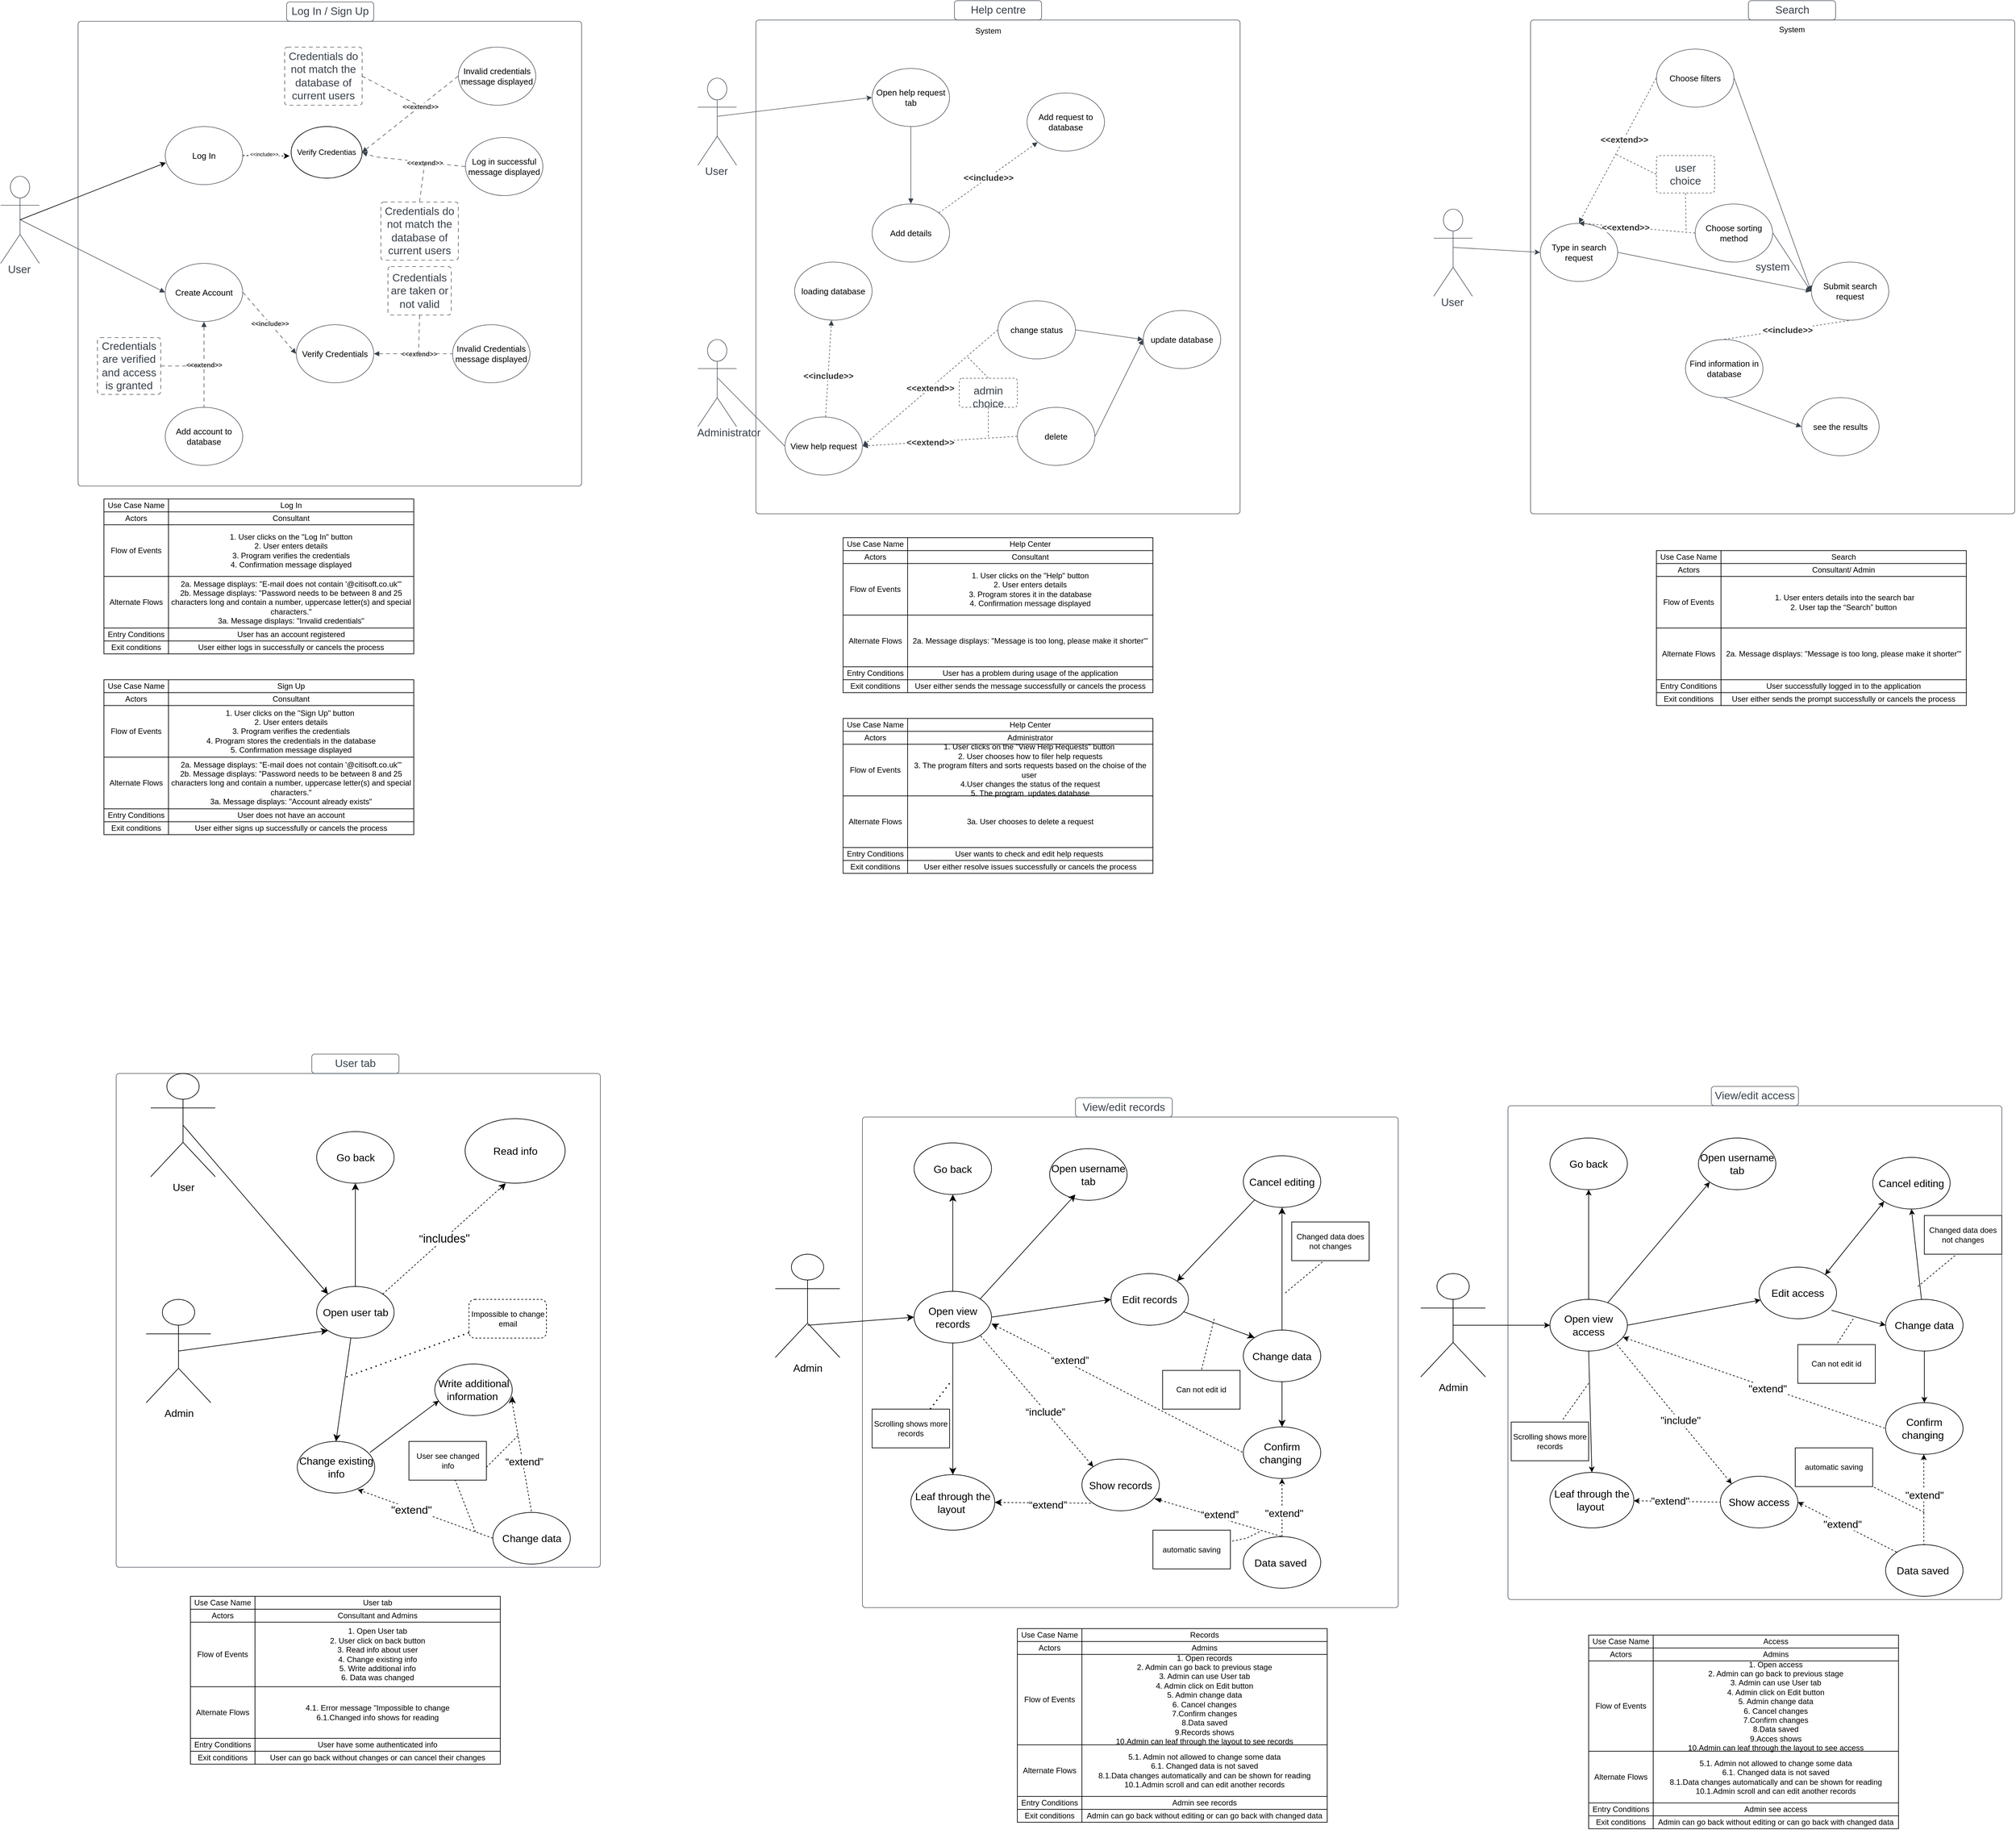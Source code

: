 <mxfile version="22.1.7" type="github">
  <diagram name="Page-1" id="Ytdvc4sDia0L2YPKh5zA">
    <mxGraphModel dx="1284" dy="1154" grid="1" gridSize="10" guides="1" tooltips="1" connect="1" arrows="1" fold="1" page="1" pageScale="1" pageWidth="827" pageHeight="1169" math="0" shadow="0">
      <root>
        <mxCell id="0" />
        <mxCell id="1" parent="0" />
        <mxCell id="6vR4dQL-GC3axhAhHZct-1" value="" style="html=1;overflow=block;blockSpacing=1;whiteSpace=wrap;container=1;pointerEvents=0;collapsible=0;recursiveResize=0;fontSize=16.7;fontColor=#3a414a;spacing=0;strokeColor=#3a414a;strokeOpacity=100;fillOpacity=0;rounded=1;absoluteArcSize=1;arcSize=9;fillColor=#000000;strokeWidth=0.8;lucidId=C6mC9e5NIt-3;" parent="1" vertex="1">
          <mxGeometry x="240" y="60" width="780" height="720" as="geometry" />
        </mxCell>
        <mxCell id="6vR4dQL-GC3axhAhHZct-6" value="Verify Credentials" style="html=1;overflow=block;blockSpacing=1;whiteSpace=wrap;ellipse;fontSize=13;spacing=3.8;strokeColor=#3a414a;strokeOpacity=100;rounded=1;absoluteArcSize=1;arcSize=9;strokeWidth=0.8;lucidId=j~mCf1Tzr66w;" parent="6vR4dQL-GC3axhAhHZct-1" vertex="1">
          <mxGeometry x="338" y="470" width="120" height="90" as="geometry" />
        </mxCell>
        <mxCell id="6vR4dQL-GC3axhAhHZct-12" value="Add account to database" style="html=1;overflow=block;blockSpacing=1;whiteSpace=wrap;ellipse;fontSize=13;spacing=3.8;strokeColor=#3a414a;strokeOpacity=100;rounded=1;absoluteArcSize=1;arcSize=9;strokeWidth=0.8;lucidId=IbnCg7UF-l9G;" parent="6vR4dQL-GC3axhAhHZct-1" vertex="1">
          <mxGeometry x="135" y="598" width="120" height="90" as="geometry" />
        </mxCell>
        <mxCell id="6vR4dQL-GC3axhAhHZct-25" value="Credentials are verified and access is granted" style="html=1;overflow=block;blockSpacing=1;whiteSpace=wrap;fontSize=16.7;fontColor=#3a414a;spacing=3.8;strokeColor=#3a414a;strokeOpacity=100;fillOpacity=0;rounded=1;absoluteArcSize=1;arcSize=9;fillColor=#000000;dashed=1;fixDash=1;dashPattern=6 5;strokeWidth=0.8;lucidId=aknCfjZeRp22;" parent="6vR4dQL-GC3axhAhHZct-1" vertex="1">
          <mxGeometry x="30" y="490" width="98" height="88" as="geometry" />
        </mxCell>
        <mxCell id="6vR4dQL-GC3axhAhHZct-4" value="Create Account" style="html=1;overflow=block;blockSpacing=1;whiteSpace=wrap;ellipse;fontSize=13;spacing=3.8;strokeColor=#3a414a;strokeOpacity=100;rounded=1;absoluteArcSize=1;arcSize=9;strokeWidth=0.8;lucidId=46mCivR2fwsK;" parent="6vR4dQL-GC3axhAhHZct-1" vertex="1">
          <mxGeometry x="135" y="375" width="120" height="90" as="geometry" />
        </mxCell>
        <mxCell id="6vR4dQL-GC3axhAhHZct-7" value="" style="html=1;jettySize=18;whiteSpace=wrap;fontSize=13;strokeColor=#3a414a;strokeOpacity=100;dashed=1;fixDash=1;dashPattern=6 5;strokeWidth=0.8;rounded=0;startArrow=none;endArrow=block;endFill=1;exitX=1.003;exitY=0.5;exitPerimeter=0;entryX=-0.003;entryY=0.5;entryPerimeter=0;lucidId=L~mCyPB0vYqP;" parent="6vR4dQL-GC3axhAhHZct-1" source="6vR4dQL-GC3axhAhHZct-4" target="6vR4dQL-GC3axhAhHZct-6" edge="1">
          <mxGeometry width="100" height="100" relative="1" as="geometry">
            <Array as="points" />
          </mxGeometry>
        </mxCell>
        <mxCell id="6vR4dQL-GC3axhAhHZct-8" value="&amp;lt;&amp;lt;include&amp;gt;&amp;gt;" style="text;html=1;resizable=0;labelBackgroundColor=default;align=center;verticalAlign=middle;fontStyle=1;fontColor=#333333;fontSize=10;" parent="6vR4dQL-GC3axhAhHZct-7" vertex="1">
          <mxGeometry relative="1" as="geometry" />
        </mxCell>
        <mxCell id="6vR4dQL-GC3axhAhHZct-13" value="" style="html=1;jettySize=18;whiteSpace=wrap;fontSize=13;strokeColor=#3a414a;strokeOpacity=100;dashed=1;fixDash=1;dashPattern=6 5;strokeWidth=0.8;rounded=0;startArrow=block;startFill=1;endArrow=none;exitX=0.5;exitY=1.004;exitPerimeter=0;entryX=0.5;entryY=-0.004;entryPerimeter=0;lucidId=VbnCiAbkZU~H;" parent="6vR4dQL-GC3axhAhHZct-1" source="6vR4dQL-GC3axhAhHZct-4" target="6vR4dQL-GC3axhAhHZct-12" edge="1">
          <mxGeometry width="100" height="100" relative="1" as="geometry">
            <Array as="points" />
          </mxGeometry>
        </mxCell>
        <mxCell id="6vR4dQL-GC3axhAhHZct-14" value="&amp;lt;&amp;lt;extend&amp;gt;&amp;gt;" style="text;html=1;resizable=0;labelBackgroundColor=default;align=center;verticalAlign=middle;fontStyle=1;fontColor=#333333;fontSize=10;" parent="6vR4dQL-GC3axhAhHZct-13" vertex="1">
          <mxGeometry relative="1" as="geometry" />
        </mxCell>
        <mxCell id="6vR4dQL-GC3axhAhHZct-15" value="Invalid Credentials message displayed" style="html=1;overflow=block;blockSpacing=1;whiteSpace=wrap;ellipse;fontSize=13;spacing=3.8;strokeColor=#3a414a;strokeOpacity=100;rounded=1;absoluteArcSize=1;arcSize=9;strokeWidth=0.8;lucidId=2cnCjqfVAo9T;" parent="6vR4dQL-GC3axhAhHZct-1" vertex="1">
          <mxGeometry x="580" y="470" width="120" height="90" as="geometry" />
        </mxCell>
        <mxCell id="6vR4dQL-GC3axhAhHZct-16" value="" style="html=1;jettySize=18;whiteSpace=wrap;fontSize=13;strokeColor=#3a414a;strokeOpacity=100;dashed=1;fixDash=1;dashPattern=6 5;strokeWidth=0.8;rounded=0;startArrow=block;startFill=1;endArrow=none;exitX=1.003;exitY=0.5;exitPerimeter=0;entryX=-0.003;entryY=0.5;entryPerimeter=0;lucidId=venC4A-9usjn;" parent="6vR4dQL-GC3axhAhHZct-1" source="6vR4dQL-GC3axhAhHZct-6" target="6vR4dQL-GC3axhAhHZct-15" edge="1">
          <mxGeometry width="100" height="100" relative="1" as="geometry">
            <Array as="points" />
          </mxGeometry>
        </mxCell>
        <mxCell id="6vR4dQL-GC3axhAhHZct-17" value="&amp;lt;&amp;lt;extend&amp;gt;&amp;gt;" style="text;html=1;resizable=0;labelBackgroundColor=default;align=center;verticalAlign=middle;fontStyle=1;fontColor=#333333;fontSize=10;" parent="6vR4dQL-GC3axhAhHZct-16" vertex="1">
          <mxGeometry x="0.137" relative="1" as="geometry" />
        </mxCell>
        <mxCell id="6vR4dQL-GC3axhAhHZct-18" value="Credentials are taken or not valid" style="html=1;overflow=block;blockSpacing=1;whiteSpace=wrap;fontSize=16.7;fontColor=#3a414a;spacing=3.8;strokeColor=#3a414a;strokeOpacity=100;fillOpacity=0;rounded=1;absoluteArcSize=1;arcSize=9;fillColor=#000000;dashed=1;fixDash=1;dashPattern=6 5;strokeWidth=0.8;lucidId=-enCEf3ejthg;" parent="6vR4dQL-GC3axhAhHZct-1" vertex="1">
          <mxGeometry x="480" y="380" width="98" height="75" as="geometry" />
        </mxCell>
        <mxCell id="6vR4dQL-GC3axhAhHZct-19" value="" style="html=1;jettySize=18;whiteSpace=wrap;fontSize=13;strokeColor=#3a414a;strokeOpacity=100;dashed=1;fixDash=1;dashPattern=6 5;strokeWidth=0.8;rounded=0;startArrow=none;endArrow=none;exitX=0.5;exitY=1.005;exitPerimeter=0;lucidId=JgnC6-sNVd.s;entryX=0;entryY=0;entryDx=0;entryDy=0;" parent="6vR4dQL-GC3axhAhHZct-1" source="6vR4dQL-GC3axhAhHZct-18" target="6vR4dQL-GC3axhAhHZct-17" edge="1">
          <mxGeometry width="100" height="100" relative="1" as="geometry">
            <Array as="points" />
            <mxPoint x="510" y="195" as="targetPoint" />
          </mxGeometry>
        </mxCell>
        <mxCell id="6vR4dQL-GC3axhAhHZct-50" value="Log In" style="html=1;overflow=block;blockSpacing=1;whiteSpace=wrap;ellipse;fontSize=13;spacing=3.8;strokeColor=#3a414a;strokeOpacity=100;rounded=1;absoluteArcSize=1;arcSize=9;strokeWidth=0.8;lucidId=1TnCeRcBgIai;" parent="6vR4dQL-GC3axhAhHZct-1" vertex="1">
          <mxGeometry x="135" y="163" width="120" height="90" as="geometry" />
        </mxCell>
        <mxCell id="6vR4dQL-GC3axhAhHZct-51" value="Invalid credentials message displayed" style="html=1;overflow=block;blockSpacing=1;whiteSpace=wrap;ellipse;fontSize=13;spacing=3.8;strokeColor=#3a414a;strokeOpacity=100;rounded=1;absoluteArcSize=1;arcSize=9;strokeWidth=0.8;lucidId=mUnCxv-QGtzJ;" parent="6vR4dQL-GC3axhAhHZct-1" vertex="1">
          <mxGeometry x="589" y="40" width="120" height="90" as="geometry" />
        </mxCell>
        <mxCell id="6vR4dQL-GC3axhAhHZct-52" value="" style="html=1;jettySize=18;whiteSpace=wrap;fontSize=13;strokeColor=#3a414a;strokeOpacity=100;dashed=1;fixDash=1;dashPattern=6 5;strokeWidth=0.8;rounded=0;startArrow=block;startFill=1;endArrow=none;entryX=-0.003;entryY=0.5;entryPerimeter=0;lucidId=pUnCNJh5Bu_f;exitX=1;exitY=0.5;exitDx=0;exitDy=0;" parent="6vR4dQL-GC3axhAhHZct-1" source="q0sa2IvHLagkZVXANvXT-25" target="6vR4dQL-GC3axhAhHZct-51" edge="1">
          <mxGeometry width="100" height="100" relative="1" as="geometry">
            <Array as="points" />
            <mxPoint x="440" y="170" as="sourcePoint" />
          </mxGeometry>
        </mxCell>
        <mxCell id="6vR4dQL-GC3axhAhHZct-53" value="&amp;lt;&amp;lt;extend&amp;gt;&amp;gt;" style="text;html=1;resizable=0;labelBackgroundColor=default;align=center;verticalAlign=middle;fontStyle=1;fontColor=#333333;fontSize=10;" parent="6vR4dQL-GC3axhAhHZct-52" vertex="1">
          <mxGeometry x="0.208" relative="1" as="geometry" />
        </mxCell>
        <mxCell id="6vR4dQL-GC3axhAhHZct-54" value="Credentials do not match the database of current users" style="html=1;overflow=block;blockSpacing=1;whiteSpace=wrap;fontSize=16.7;fontColor=#3a414a;spacing=3.8;strokeColor=#3a414a;strokeOpacity=100;fillOpacity=0;rounded=1;absoluteArcSize=1;arcSize=9;fillColor=#000000;dashed=1;fixDash=1;dashPattern=6 5;strokeWidth=0.8;lucidId=3UnC29L0p1P6;" parent="6vR4dQL-GC3axhAhHZct-1" vertex="1">
          <mxGeometry x="320" y="40" width="120" height="90" as="geometry" />
        </mxCell>
        <mxCell id="6vR4dQL-GC3axhAhHZct-55" value="" style="html=1;jettySize=18;whiteSpace=wrap;fontSize=13;strokeColor=#3a414a;strokeOpacity=100;dashed=1;fixDash=1;dashPattern=6 5;strokeWidth=0.8;rounded=0;startArrow=none;endArrow=none;exitX=1;exitY=0.5;lucidId=wVnC6unMUMuJ;entryX=0;entryY=0;entryDx=0;entryDy=0;exitDx=0;exitDy=0;" parent="6vR4dQL-GC3axhAhHZct-1" source="6vR4dQL-GC3axhAhHZct-54" target="6vR4dQL-GC3axhAhHZct-53" edge="1">
          <mxGeometry width="100" height="100" relative="1" as="geometry">
            <Array as="points" />
            <mxPoint x="320" y="190" as="targetPoint" />
          </mxGeometry>
        </mxCell>
        <mxCell id="6vR4dQL-GC3axhAhHZct-56" value="Log in successful message displayed" style="html=1;overflow=block;blockSpacing=1;whiteSpace=wrap;ellipse;fontSize=13;spacing=3.8;strokeColor=#3a414a;strokeOpacity=100;rounded=1;absoluteArcSize=1;arcSize=9;strokeWidth=0.8;lucidId=MVnCm_vyAcN7;" parent="6vR4dQL-GC3axhAhHZct-1" vertex="1">
          <mxGeometry x="600" y="180" width="120" height="90" as="geometry" />
        </mxCell>
        <mxCell id="6vR4dQL-GC3axhAhHZct-57" value="" style="html=1;jettySize=18;whiteSpace=wrap;fontSize=13;strokeColor=#3a414a;strokeOpacity=100;dashed=1;fixDash=1;dashPattern=6 5;strokeWidth=0.8;rounded=0;startArrow=none;endArrow=block;endFill=1;exitX=-0.003;exitY=0.5;exitPerimeter=0;lucidId=PVnCwPI7EpMv;entryX=1;entryY=0.5;entryDx=0;entryDy=0;" parent="6vR4dQL-GC3axhAhHZct-1" source="6vR4dQL-GC3axhAhHZct-56" target="q0sa2IvHLagkZVXANvXT-25" edge="1">
          <mxGeometry width="100" height="100" relative="1" as="geometry">
            <Array as="points">
              <mxPoint x="460" y="210" />
            </Array>
            <mxPoint x="430" y="240" as="targetPoint" />
          </mxGeometry>
        </mxCell>
        <mxCell id="6vR4dQL-GC3axhAhHZct-58" value="&amp;lt;&amp;lt;extend&amp;gt;&amp;gt;" style="text;html=1;resizable=0;labelBackgroundColor=default;align=center;verticalAlign=middle;fontStyle=1;fontColor=#333333;fontSize=10;" parent="6vR4dQL-GC3axhAhHZct-57" vertex="1">
          <mxGeometry x="-0.219" relative="1" as="geometry" />
        </mxCell>
        <mxCell id="6vR4dQL-GC3axhAhHZct-59" value="Credentials do not match the database of current users" style="html=1;overflow=block;blockSpacing=1;whiteSpace=wrap;fontSize=16.7;fontColor=#3a414a;spacing=3.8;strokeColor=#3a414a;strokeOpacity=100;fillOpacity=0;rounded=1;absoluteArcSize=1;arcSize=9;fillColor=#000000;dashed=1;fixDash=1;dashPattern=6 5;strokeWidth=0.8;lucidId=vWnCCHJRT5i2;" parent="6vR4dQL-GC3axhAhHZct-1" vertex="1">
          <mxGeometry x="469" y="280" width="120" height="90" as="geometry" />
        </mxCell>
        <mxCell id="6vR4dQL-GC3axhAhHZct-60" value="" style="html=1;jettySize=18;whiteSpace=wrap;fontSize=13;strokeColor=#3a414a;strokeOpacity=100;dashed=1;fixDash=1;dashPattern=6 5;strokeWidth=0.8;rounded=0;startArrow=none;endArrow=none;exitX=0.5;exitY=-0.004;exitPerimeter=0;lucidId=HWnCu70s5fXD;entryX=0;entryY=0;entryDx=0;entryDy=0;" parent="6vR4dQL-GC3axhAhHZct-1" source="6vR4dQL-GC3axhAhHZct-59" target="6vR4dQL-GC3axhAhHZct-58" edge="1">
          <mxGeometry width="100" height="100" relative="1" as="geometry">
            <Array as="points" />
            <mxPoint x="320" y="310" as="targetPoint" />
          </mxGeometry>
        </mxCell>
        <mxCell id="q0sa2IvHLagkZVXANvXT-25" value="Verify Credentias" style="ellipse;whiteSpace=wrap;html=1;" parent="6vR4dQL-GC3axhAhHZct-1" vertex="1">
          <mxGeometry x="330" y="163" width="110" height="80" as="geometry" />
        </mxCell>
        <mxCell id="q0sa2IvHLagkZVXANvXT-26" style="rounded=0;orthogonalLoop=1;jettySize=auto;html=1;exitX=1;exitY=0.5;exitDx=0;exitDy=0;entryX=-0.023;entryY=0.571;entryDx=0;entryDy=0;entryPerimeter=0;dashed=1;" parent="6vR4dQL-GC3axhAhHZct-1" source="6vR4dQL-GC3axhAhHZct-50" target="q0sa2IvHLagkZVXANvXT-25" edge="1">
          <mxGeometry relative="1" as="geometry" />
        </mxCell>
        <mxCell id="q0sa2IvHLagkZVXANvXT-27" value="&amp;lt;&amp;lt;include&amp;gt;&amp;gt;" style="edgeLabel;html=1;align=center;verticalAlign=middle;resizable=0;points=[];fontSize=8;" parent="q0sa2IvHLagkZVXANvXT-26" vertex="1" connectable="0">
          <mxGeometry x="-0.104" y="3" relative="1" as="geometry">
            <mxPoint as="offset" />
          </mxGeometry>
        </mxCell>
        <mxCell id="6vR4dQL-GC3axhAhHZct-3" value="User" style="html=1;overflow=block;blockSpacing=1;shape=umlActor;labelPosition=center;verticalLabelPosition=bottom;verticalAlign=top;whiteSpace=nowrap;fontSize=16.7;fontColor=#3a414a;spacing=0;strokeColor=#3a414a;strokeOpacity=100;rounded=1;absoluteArcSize=1;arcSize=9;strokeWidth=0.8;lucidId=U6mCrDSgNbLb;" parent="1" vertex="1">
          <mxGeometry x="120" y="300" width="60" height="135" as="geometry" />
        </mxCell>
        <mxCell id="6vR4dQL-GC3axhAhHZct-5" value="" style="html=1;jettySize=18;whiteSpace=wrap;fontSize=13;strokeColor=#3a414a;strokeOpacity=100;strokeWidth=0.8;rounded=0;startArrow=block;startFill=1;endArrow=none;exitX=-0.003;exitY=0.5;exitPerimeter=0;entryX=0.507;entryY=0.5;entryPerimeter=0;lucidId=..mC2ShL9e-b;" parent="1" source="6vR4dQL-GC3axhAhHZct-4" target="6vR4dQL-GC3axhAhHZct-3" edge="1">
          <mxGeometry width="100" height="100" relative="1" as="geometry">
            <Array as="points" />
          </mxGeometry>
        </mxCell>
        <mxCell id="6vR4dQL-GC3axhAhHZct-26" value="" style="html=1;jettySize=18;whiteSpace=wrap;fontSize=13;strokeColor=#3a414a;strokeOpacity=100;dashed=1;fixDash=1;dashPattern=6 5;strokeWidth=0.8;rounded=0;startArrow=none;endArrow=none;exitX=1.004;exitY=0.5;exitPerimeter=0;lucidId=DknCMLLJci.X;" parent="1" source="6vR4dQL-GC3axhAhHZct-25" edge="1">
          <mxGeometry width="100" height="100" relative="1" as="geometry">
            <Array as="points" />
            <mxPoint x="430" y="594" as="targetPoint" />
          </mxGeometry>
        </mxCell>
        <mxCell id="6vR4dQL-GC3axhAhHZct-31" value="Log In / Sign Up" style="html=1;overflow=block;blockSpacing=1;whiteSpace=wrap;fontSize=16.7;fontColor=#3a414a;spacing=3.8;strokeColor=#3a414a;strokeOpacity=100;fillOpacity=0;rounded=1;absoluteArcSize=1;arcSize=9;fillColor=#000000;strokeWidth=0.8;lucidId=YAnCTzveyhfe;" parent="1" vertex="1">
          <mxGeometry x="563" y="30" width="135" height="30" as="geometry" />
        </mxCell>
        <mxCell id="6vR4dQL-GC3axhAhHZct-61" style="rounded=0;orthogonalLoop=1;jettySize=auto;html=1;exitX=0.5;exitY=0.5;exitDx=0;exitDy=0;exitPerimeter=0;entryX=0.008;entryY=0.622;entryDx=0;entryDy=0;entryPerimeter=0;" parent="1" source="6vR4dQL-GC3axhAhHZct-3" target="6vR4dQL-GC3axhAhHZct-50" edge="1">
          <mxGeometry relative="1" as="geometry" />
        </mxCell>
        <mxCell id="1OJHstHyKNJNklW6DiGo-155" value="" style="html=1;overflow=block;blockSpacing=1;whiteSpace=wrap;container=1;pointerEvents=0;collapsible=0;recursiveResize=0;fontSize=16.7;fontColor=#3a414a;spacing=0;strokeColor=#3a414a;strokeOpacity=100;fillOpacity=0;rounded=1;absoluteArcSize=1;arcSize=9;fillColor=#000000;strokeWidth=0.8;lucidId=BeGFD0pLSkw_;" parent="1" vertex="1">
          <mxGeometry x="1290" y="58" width="750" height="765" as="geometry" />
        </mxCell>
        <mxCell id="Bqvic-vJyQrLB7bYGRzd-67" value="System" style="text;html=1;strokeColor=none;fillColor=none;align=center;verticalAlign=middle;whiteSpace=wrap;rounded=0;" parent="1OJHstHyKNJNklW6DiGo-155" vertex="1">
          <mxGeometry x="330" y="2" width="60" height="30" as="geometry" />
        </mxCell>
        <mxCell id="1OJHstHyKNJNklW6DiGo-156" value="User" style="html=1;overflow=block;blockSpacing=1;shape=umlActor;labelPosition=center;verticalLabelPosition=bottom;verticalAlign=top;whiteSpace=nowrap;fontSize=16.7;fontColor=#3a414a;spacing=0;strokeColor=#3a414a;strokeOpacity=100;rounded=1;absoluteArcSize=1;arcSize=9;strokeWidth=0.8;lucidId=vpGFVkSyYXx9;" parent="1" vertex="1">
          <mxGeometry x="1200" y="148" width="60" height="135" as="geometry" />
        </mxCell>
        <mxCell id="1OJHstHyKNJNklW6DiGo-157" value="Open help request tab" style="html=1;overflow=block;blockSpacing=1;whiteSpace=wrap;ellipse;fontSize=13;spacing=3.8;strokeColor=#3a414a;strokeOpacity=100;rounded=1;absoluteArcSize=1;arcSize=9;strokeWidth=0.8;lucidId=ZpGFaHIB0dEf;" parent="1" vertex="1">
          <mxGeometry x="1470" y="133" width="120" height="90" as="geometry" />
        </mxCell>
        <mxCell id="1OJHstHyKNJNklW6DiGo-158" value="Add request to database" style="html=1;overflow=block;blockSpacing=1;whiteSpace=wrap;ellipse;fontSize=13;spacing=3.8;strokeColor=#3a414a;strokeOpacity=100;rounded=1;absoluteArcSize=1;arcSize=9;strokeWidth=0.8;lucidId=GtGF5D6FXER~;" parent="1" vertex="1">
          <mxGeometry x="1710" y="171" width="120" height="90" as="geometry" />
        </mxCell>
        <mxCell id="1OJHstHyKNJNklW6DiGo-159" value="" style="html=1;jettySize=18;whiteSpace=wrap;fontSize=13;strokeColor=#3a414a;strokeOpacity=100;strokeWidth=0.8;rounded=0;startArrow=none;exitX=0.506;exitY=0.439;exitPerimeter=0;entryX=-0.003;entryY=0.5;entryPerimeter=0;lucidId=4uGFILEftq11;" parent="1" source="1OJHstHyKNJNklW6DiGo-156" target="1OJHstHyKNJNklW6DiGo-157" edge="1">
          <mxGeometry width="100" height="100" relative="1" as="geometry">
            <Array as="points" />
          </mxGeometry>
        </mxCell>
        <mxCell id="1OJHstHyKNJNklW6DiGo-160" value="Add details" style="html=1;overflow=block;blockSpacing=1;whiteSpace=wrap;ellipse;fontSize=13;spacing=3.8;strokeColor=#3a414a;strokeOpacity=100;rounded=1;absoluteArcSize=1;arcSize=9;strokeWidth=0.8;lucidId=4vGFCigN5jJ.;" parent="1" vertex="1">
          <mxGeometry x="1470" y="343" width="120" height="90" as="geometry" />
        </mxCell>
        <mxCell id="1OJHstHyKNJNklW6DiGo-161" value="" style="html=1;jettySize=18;whiteSpace=wrap;fontSize=13;strokeColor=#3a414a;strokeOpacity=100;strokeWidth=0.8;rounded=0;startArrow=none;endArrow=block;endFill=1;exitX=0.5;exitY=1.004;exitPerimeter=0;entryX=0.5;entryY=-0.004;entryPerimeter=0;lucidId=jwGFqHiYJGC7;" parent="1" source="1OJHstHyKNJNklW6DiGo-157" target="1OJHstHyKNJNklW6DiGo-160" edge="1">
          <mxGeometry width="100" height="100" relative="1" as="geometry">
            <Array as="points" />
          </mxGeometry>
        </mxCell>
        <mxCell id="1OJHstHyKNJNklW6DiGo-162" value="" style="html=1;jettySize=18;whiteSpace=wrap;fontSize=13;strokeColor=#3a414a;strokeOpacity=100;dashed=1;fixDash=1;strokeWidth=0.8;rounded=0;startArrow=none;endArrow=block;endFill=1;exitX=0.863;exitY=0.152;exitPerimeter=0;entryX=0.137;entryY=0.848;entryPerimeter=0;lucidId=JwGFjEyW~94H;" parent="1" source="1OJHstHyKNJNklW6DiGo-160" target="1OJHstHyKNJNklW6DiGo-158" edge="1">
          <mxGeometry width="100" height="100" relative="1" as="geometry">
            <Array as="points" />
          </mxGeometry>
        </mxCell>
        <mxCell id="1OJHstHyKNJNklW6DiGo-163" value="&amp;lt;&amp;lt;include&amp;gt;&amp;gt;" style="text;html=1;resizable=0;labelBackgroundColor=default;align=center;verticalAlign=middle;fontStyle=1;fontColor=#333333;fontSize=13.3;" parent="1OJHstHyKNJNklW6DiGo-162" vertex="1">
          <mxGeometry relative="1" as="geometry" />
        </mxCell>
        <mxCell id="1OJHstHyKNJNklW6DiGo-164" value="Administrator" style="html=1;overflow=block;blockSpacing=1;shape=umlActor;labelPosition=center;verticalLabelPosition=bottom;verticalAlign=top;whiteSpace=nowrap;fontSize=16.7;fontColor=#3a414a;spacing=0;strokeColor=#3a414a;strokeOpacity=100;rounded=1;absoluteArcSize=1;arcSize=9;strokeWidth=0.8;lucidId=nzGFpYim143f;" parent="1" vertex="1">
          <mxGeometry x="1200" y="553" width="60" height="135" as="geometry" />
        </mxCell>
        <mxCell id="1OJHstHyKNJNklW6DiGo-165" value="View help request" style="html=1;overflow=block;blockSpacing=1;whiteSpace=wrap;ellipse;fontSize=13;spacing=3.8;strokeColor=#3a414a;strokeOpacity=100;rounded=1;absoluteArcSize=1;arcSize=9;strokeWidth=0.8;lucidId=.zGFiMqKMeuo;" parent="1" vertex="1">
          <mxGeometry x="1335" y="673" width="120" height="90" as="geometry" />
        </mxCell>
        <mxCell id="1OJHstHyKNJNklW6DiGo-166" value="" style="html=1;jettySize=18;whiteSpace=wrap;fontSize=13;strokeColor=#3a414a;strokeOpacity=100;strokeWidth=0.8;rounded=0;startArrow=none;endArrow=none;exitX=0.506;exitY=0.439;exitPerimeter=0;entryX=-0.003;entryY=0.5;entryPerimeter=0;lucidId=JIGFXTbBV3~T;" parent="1" source="1OJHstHyKNJNklW6DiGo-164" target="1OJHstHyKNJNklW6DiGo-165" edge="1">
          <mxGeometry width="100" height="100" relative="1" as="geometry">
            <Array as="points" />
          </mxGeometry>
        </mxCell>
        <mxCell id="1OJHstHyKNJNklW6DiGo-167" value="loading database" style="html=1;overflow=block;blockSpacing=1;whiteSpace=wrap;ellipse;fontSize=13;spacing=3.8;strokeColor=#3a414a;strokeOpacity=100;rounded=1;absoluteArcSize=1;arcSize=9;strokeWidth=0.8;lucidId=fMGF3glqqR0~;" parent="1" vertex="1">
          <mxGeometry x="1350" y="433" width="120" height="90" as="geometry" />
        </mxCell>
        <mxCell id="1OJHstHyKNJNklW6DiGo-168" value="change status" style="html=1;overflow=block;blockSpacing=1;whiteSpace=wrap;ellipse;fontSize=13;spacing=3.8;strokeColor=#3a414a;strokeOpacity=100;rounded=1;absoluteArcSize=1;arcSize=9;strokeWidth=0.8;lucidId=aNGFNYM4~sqP;" parent="1" vertex="1">
          <mxGeometry x="1665" y="493" width="120" height="90" as="geometry" />
        </mxCell>
        <mxCell id="1OJHstHyKNJNklW6DiGo-169" value="delete" style="html=1;overflow=block;blockSpacing=1;whiteSpace=wrap;ellipse;fontSize=13;spacing=3.8;strokeColor=#3a414a;strokeOpacity=100;rounded=1;absoluteArcSize=1;arcSize=9;strokeWidth=0.8;lucidId=_NGFpUlW80gB;" parent="1" vertex="1">
          <mxGeometry x="1695" y="658" width="120" height="90" as="geometry" />
        </mxCell>
        <mxCell id="1OJHstHyKNJNklW6DiGo-170" value="update database" style="html=1;overflow=block;blockSpacing=1;whiteSpace=wrap;ellipse;fontSize=13;spacing=3.8;strokeColor=#3a414a;strokeOpacity=100;rounded=1;absoluteArcSize=1;arcSize=9;strokeWidth=0.8;lucidId=qOGFqpb~3_iu;" parent="1" vertex="1">
          <mxGeometry x="1890" y="508" width="120" height="90" as="geometry" />
        </mxCell>
        <mxCell id="1OJHstHyKNJNklW6DiGo-171" value="" style="html=1;jettySize=18;whiteSpace=wrap;fontSize=13;strokeColor=#3a414a;strokeOpacity=100;dashed=1;fixDash=1;strokeWidth=0.8;rounded=0;startArrow=none;endArrow=block;endFill=1;exitX=0.524;exitY=-0.003;exitPerimeter=0;entryX=0.476;entryY=1.003;entryPerimeter=0;lucidId=QOGFMjzzVc_C;" parent="1" source="1OJHstHyKNJNklW6DiGo-165" target="1OJHstHyKNJNklW6DiGo-167" edge="1">
          <mxGeometry width="100" height="100" relative="1" as="geometry">
            <Array as="points" />
          </mxGeometry>
        </mxCell>
        <mxCell id="1OJHstHyKNJNklW6DiGo-172" value="&amp;lt;&amp;lt;include&amp;gt;&amp;gt;" style="text;html=1;resizable=0;labelBackgroundColor=default;align=center;verticalAlign=middle;fontStyle=1;fontColor=#333333;fontSize=13.3;" parent="1OJHstHyKNJNklW6DiGo-171" vertex="1">
          <mxGeometry x="-0.145" relative="1" as="geometry" />
        </mxCell>
        <mxCell id="1OJHstHyKNJNklW6DiGo-173" value="" style="html=1;jettySize=18;whiteSpace=wrap;fontSize=13;strokeColor=#3a414a;strokeOpacity=100;dashed=1;fixDash=1;strokeWidth=0.8;rounded=0;startArrow=none;endArrow=block;endFill=1;exitX=-0.003;exitY=0.5;exitPerimeter=0;entryX=1.003;entryY=0.5;entryPerimeter=0;lucidId=vPGFeowx-j0X;" parent="1" source="1OJHstHyKNJNklW6DiGo-169" target="1OJHstHyKNJNklW6DiGo-165" edge="1">
          <mxGeometry width="100" height="100" relative="1" as="geometry">
            <Array as="points" />
          </mxGeometry>
        </mxCell>
        <mxCell id="1OJHstHyKNJNklW6DiGo-174" value="&amp;lt;&amp;lt;extend&amp;gt;&amp;gt;" style="text;html=1;resizable=0;labelBackgroundColor=default;align=center;verticalAlign=middle;fontStyle=1;fontColor=#333333;fontSize=13.3;" parent="1OJHstHyKNJNklW6DiGo-173" vertex="1">
          <mxGeometry x="0.127" relative="1" as="geometry" />
        </mxCell>
        <mxCell id="1OJHstHyKNJNklW6DiGo-175" value="" style="html=1;jettySize=18;whiteSpace=wrap;fontSize=13;strokeColor=#3a414a;strokeOpacity=100;dashed=1;fixDash=1;strokeWidth=0.8;rounded=0;startArrow=none;endArrow=block;endFill=1;exitX=-0.003;exitY=0.5;exitPerimeter=0;entryX=1.003;entryY=0.5;entryPerimeter=0;lucidId=CPGFaKpSsygV;" parent="1" source="1OJHstHyKNJNklW6DiGo-168" target="1OJHstHyKNJNklW6DiGo-165" edge="1">
          <mxGeometry width="100" height="100" relative="1" as="geometry">
            <Array as="points" />
          </mxGeometry>
        </mxCell>
        <mxCell id="1OJHstHyKNJNklW6DiGo-176" value="&amp;lt;&amp;lt;extend&amp;gt;&amp;gt;" style="text;html=1;resizable=0;labelBackgroundColor=default;align=center;verticalAlign=middle;fontStyle=1;fontColor=#333333;fontSize=13.3;" parent="1OJHstHyKNJNklW6DiGo-175" vertex="1">
          <mxGeometry relative="1" as="geometry" />
        </mxCell>
        <mxCell id="1OJHstHyKNJNklW6DiGo-177" value="" style="html=1;jettySize=18;whiteSpace=wrap;fontSize=13;strokeColor=#3a414a;strokeOpacity=100;strokeWidth=0.8;rounded=0;startArrow=none;endArrow=block;endFill=1;exitX=1.003;exitY=0.5;exitPerimeter=0;entryX=-0.003;entryY=0.5;entryPerimeter=0;lucidId=nQGFM1hmXuUh;" parent="1" source="1OJHstHyKNJNklW6DiGo-168" target="1OJHstHyKNJNklW6DiGo-170" edge="1">
          <mxGeometry width="100" height="100" relative="1" as="geometry">
            <Array as="points" />
          </mxGeometry>
        </mxCell>
        <mxCell id="1OJHstHyKNJNklW6DiGo-178" value="" style="html=1;jettySize=18;whiteSpace=wrap;fontSize=13;strokeColor=#3a414a;strokeOpacity=100;strokeWidth=0.8;rounded=0;startArrow=none;endArrow=block;endFill=1;exitX=1.003;exitY=0.5;exitPerimeter=0;entryX=-0.003;entryY=0.5;entryPerimeter=0;lucidId=AQGF8owcf9k7;" parent="1" source="1OJHstHyKNJNklW6DiGo-169" target="1OJHstHyKNJNklW6DiGo-170" edge="1">
          <mxGeometry width="100" height="100" relative="1" as="geometry">
            <Array as="points" />
          </mxGeometry>
        </mxCell>
        <mxCell id="1OJHstHyKNJNklW6DiGo-179" value="admin choice" style="html=1;overflow=block;blockSpacing=1;whiteSpace=wrap;fontSize=16.7;fontColor=#3a414a;spacing=9;strokeColor=#3a414a;strokeOpacity=100;rounded=1;absoluteArcSize=1;arcSize=9;dashed=1;fixDash=1;strokeWidth=0.8;lucidId=5SGFgEWi7IgW;" parent="1" vertex="1">
          <mxGeometry x="1605" y="613" width="90" height="45" as="geometry" />
        </mxCell>
        <mxCell id="1OJHstHyKNJNklW6DiGo-180" value="" style="html=1;jettySize=18;whiteSpace=wrap;fontSize=13;strokeColor=#3a414a;strokeOpacity=100;dashed=1;fixDash=1;strokeWidth=0.8;rounded=0;startArrow=none;endArrow=none;exitX=0.5;exitY=-0.008;exitPerimeter=0;lucidId=wTGFry7qydg7;" parent="1" source="1OJHstHyKNJNklW6DiGo-179" edge="1">
          <mxGeometry width="100" height="100" relative="1" as="geometry">
            <Array as="points" />
            <mxPoint x="1617" y="579" as="targetPoint" />
          </mxGeometry>
        </mxCell>
        <mxCell id="1OJHstHyKNJNklW6DiGo-181" value="" style="html=1;jettySize=18;whiteSpace=wrap;fontSize=13;strokeColor=#3a414a;strokeOpacity=100;dashed=1;fixDash=1;strokeWidth=0.8;rounded=0;startArrow=none;endArrow=none;exitX=0.5;exitY=1.008;exitPerimeter=0;lucidId=KTGFtxrxzj0g;" parent="1" source="1OJHstHyKNJNklW6DiGo-179" edge="1">
          <mxGeometry width="100" height="100" relative="1" as="geometry">
            <Array as="points" />
            <mxPoint x="1650" y="706" as="targetPoint" />
          </mxGeometry>
        </mxCell>
        <mxCell id="1OJHstHyKNJNklW6DiGo-182" value="Help centre" style="html=1;overflow=block;blockSpacing=1;whiteSpace=wrap;fontSize=16.7;fontColor=#3a414a;spacing=3.8;strokeColor=#3a414a;strokeOpacity=100;fillOpacity=0;rounded=1;absoluteArcSize=1;arcSize=9;fillColor=#000000;strokeWidth=0.8;lucidId=YAnCTzveyhfe;" parent="1" vertex="1">
          <mxGeometry x="1597.5" y="28" width="135" height="30" as="geometry" />
        </mxCell>
        <mxCell id="Bqvic-vJyQrLB7bYGRzd-45" value="system" style="html=1;overflow=block;blockSpacing=1;whiteSpace=wrap;container=1;pointerEvents=0;collapsible=0;recursiveResize=0;fontSize=16.7;fontColor=#3a414a;spacing=0;strokeColor=#3a414a;strokeOpacity=100;fillOpacity=0;rounded=1;absoluteArcSize=1;arcSize=9;fillColor=#000000;strokeWidth=0.8;lucidId=N~JHaBFP2N3E;" parent="1" vertex="1">
          <mxGeometry x="2490" y="58" width="750" height="765" as="geometry" />
        </mxCell>
        <mxCell id="Bqvic-vJyQrLB7bYGRzd-68" value="System" style="text;html=1;strokeColor=none;fillColor=none;align=center;verticalAlign=middle;whiteSpace=wrap;rounded=0;" parent="Bqvic-vJyQrLB7bYGRzd-45" vertex="1">
          <mxGeometry x="375" width="60" height="30" as="geometry" />
        </mxCell>
        <mxCell id="Bqvic-vJyQrLB7bYGRzd-46" value="User" style="html=1;overflow=block;blockSpacing=1;shape=umlActor;labelPosition=center;verticalLabelPosition=bottom;verticalAlign=top;whiteSpace=nowrap;fontSize=16.7;fontColor=#3a414a;spacing=0;strokeColor=#3a414a;strokeOpacity=100;rounded=1;absoluteArcSize=1;arcSize=9;strokeWidth=0.8;lucidId=N~JHmBPDwIQM;" parent="1" vertex="1">
          <mxGeometry x="2340" y="351" width="60" height="135" as="geometry" />
        </mxCell>
        <mxCell id="Bqvic-vJyQrLB7bYGRzd-47" value="Type in search request" style="html=1;overflow=block;blockSpacing=1;whiteSpace=wrap;ellipse;fontSize=13;spacing=3.8;strokeColor=#3a414a;strokeOpacity=100;rounded=1;absoluteArcSize=1;arcSize=9;strokeWidth=0.8;lucidId=N~JH9~ZH~qYt;" parent="1" vertex="1">
          <mxGeometry x="2505" y="373" width="120" height="90" as="geometry" />
        </mxCell>
        <mxCell id="Bqvic-vJyQrLB7bYGRzd-48" value="" style="html=1;jettySize=18;whiteSpace=wrap;fontSize=13;strokeColor=#3a414a;strokeOpacity=100;strokeWidth=0.8;rounded=0;startArrow=none;exitX=0.506;exitY=0.439;exitPerimeter=0;entryX=-0.003;entryY=0.5;entryPerimeter=0;lucidId=N~JHFVCOYIaK;" parent="1" source="Bqvic-vJyQrLB7bYGRzd-46" target="Bqvic-vJyQrLB7bYGRzd-47" edge="1">
          <mxGeometry width="100" height="100" relative="1" as="geometry">
            <Array as="points" />
          </mxGeometry>
        </mxCell>
        <mxCell id="Bqvic-vJyQrLB7bYGRzd-49" value="Choose filters" style="html=1;overflow=block;blockSpacing=1;whiteSpace=wrap;ellipse;fontSize=13;spacing=3.8;strokeColor=#3a414a;strokeOpacity=100;rounded=1;absoluteArcSize=1;arcSize=9;strokeWidth=0.8;lucidId=3AKHNt8c~iTE;" parent="1" vertex="1">
          <mxGeometry x="2685" y="103" width="120" height="90" as="geometry" />
        </mxCell>
        <mxCell id="Bqvic-vJyQrLB7bYGRzd-50" value="Choose sorting method" style="html=1;overflow=block;blockSpacing=1;whiteSpace=wrap;ellipse;fontSize=13;spacing=3.8;strokeColor=#3a414a;strokeOpacity=100;rounded=1;absoluteArcSize=1;arcSize=9;strokeWidth=0.8;lucidId=4AKHBS.n0QWH;" parent="1" vertex="1">
          <mxGeometry x="2745" y="343" width="120" height="90" as="geometry" />
        </mxCell>
        <mxCell id="Bqvic-vJyQrLB7bYGRzd-51" value="Submit search request" style="html=1;overflow=block;blockSpacing=1;whiteSpace=wrap;ellipse;fontSize=13;spacing=3.8;strokeColor=#3a414a;strokeOpacity=100;rounded=1;absoluteArcSize=1;arcSize=9;strokeWidth=0.8;lucidId=5AKHC8ERSOxO;" parent="1" vertex="1">
          <mxGeometry x="2925" y="433" width="120" height="90" as="geometry" />
        </mxCell>
        <mxCell id="Bqvic-vJyQrLB7bYGRzd-52" value="" style="html=1;jettySize=18;whiteSpace=wrap;fontSize=13;strokeColor=#3a414a;strokeOpacity=100;strokeWidth=0.8;rounded=0;startArrow=none;endArrow=block;endFill=1;exitX=1.003;exitY=0.5;exitPerimeter=0;entryX=-0.003;entryY=0.5;entryPerimeter=0;lucidId=ECKHcKHKESN7;" parent="1" source="Bqvic-vJyQrLB7bYGRzd-47" target="Bqvic-vJyQrLB7bYGRzd-51" edge="1">
          <mxGeometry width="100" height="100" relative="1" as="geometry">
            <Array as="points" />
          </mxGeometry>
        </mxCell>
        <mxCell id="Bqvic-vJyQrLB7bYGRzd-53" value="" style="html=1;jettySize=18;whiteSpace=wrap;fontSize=13;strokeColor=#3a414a;strokeOpacity=100;strokeWidth=0.8;rounded=0;startArrow=none;endArrow=block;endFill=1;exitX=1.003;exitY=0.5;exitPerimeter=0;entryX=-0.003;entryY=0.5;entryPerimeter=0;lucidId=HCKHlK-BeV-5;" parent="1" source="Bqvic-vJyQrLB7bYGRzd-49" target="Bqvic-vJyQrLB7bYGRzd-51" edge="1">
          <mxGeometry width="100" height="100" relative="1" as="geometry">
            <Array as="points" />
          </mxGeometry>
        </mxCell>
        <mxCell id="Bqvic-vJyQrLB7bYGRzd-54" value="" style="html=1;jettySize=18;whiteSpace=wrap;fontSize=13;strokeColor=#3a414a;strokeOpacity=100;strokeWidth=0.8;rounded=0;startArrow=none;endArrow=block;endFill=1;exitX=1.003;exitY=0.5;exitPerimeter=0;entryX=-0.003;entryY=0.508;entryPerimeter=0;lucidId=KCKHt02Xx7s.;" parent="1" source="Bqvic-vJyQrLB7bYGRzd-50" target="Bqvic-vJyQrLB7bYGRzd-51" edge="1">
          <mxGeometry width="100" height="100" relative="1" as="geometry">
            <Array as="points" />
          </mxGeometry>
        </mxCell>
        <mxCell id="Bqvic-vJyQrLB7bYGRzd-55" value="Find information in database" style="html=1;overflow=block;blockSpacing=1;whiteSpace=wrap;ellipse;fontSize=13;spacing=3.8;strokeColor=#3a414a;strokeOpacity=100;rounded=1;absoluteArcSize=1;arcSize=9;strokeWidth=0.8;lucidId=jDKHwEH9Gm9o;" parent="1" vertex="1">
          <mxGeometry x="2730" y="553" width="120" height="90" as="geometry" />
        </mxCell>
        <mxCell id="Bqvic-vJyQrLB7bYGRzd-56" value="" style="html=1;jettySize=18;whiteSpace=wrap;fontSize=13;strokeColor=#3a414a;strokeOpacity=100;dashed=1;fixDash=1;strokeWidth=0.8;rounded=0;startArrow=none;endArrow=block;endFill=1;exitX=-0.003;exitY=0.5;exitPerimeter=0;entryX=0.5;entryY=-0.004;entryPerimeter=0;lucidId=AEKHVS7~rerH;" parent="1" source="Bqvic-vJyQrLB7bYGRzd-49" target="Bqvic-vJyQrLB7bYGRzd-47" edge="1">
          <mxGeometry width="100" height="100" relative="1" as="geometry">
            <Array as="points" />
          </mxGeometry>
        </mxCell>
        <mxCell id="Bqvic-vJyQrLB7bYGRzd-57" value="&amp;lt;&amp;lt;extend&amp;gt;&amp;gt;" style="text;html=1;resizable=0;labelBackgroundColor=default;align=center;verticalAlign=middle;fontStyle=1;fontColor=#333333;fontSize=13.3;" parent="Bqvic-vJyQrLB7bYGRzd-56" vertex="1">
          <mxGeometry x="-0.159" relative="1" as="geometry" />
        </mxCell>
        <mxCell id="Bqvic-vJyQrLB7bYGRzd-58" value="" style="html=1;jettySize=18;whiteSpace=wrap;fontSize=13;strokeColor=#3a414a;strokeOpacity=100;dashed=1;fixDash=1;strokeWidth=0.8;rounded=0;startArrow=none;endArrow=block;endFill=1;exitX=-0.003;exitY=0.5;exitPerimeter=0;entryX=0.5;entryY=-0.004;entryPerimeter=0;lucidId=DEKHrCNKmXNl;" parent="1" source="Bqvic-vJyQrLB7bYGRzd-50" target="Bqvic-vJyQrLB7bYGRzd-47" edge="1">
          <mxGeometry width="100" height="100" relative="1" as="geometry">
            <Array as="points" />
          </mxGeometry>
        </mxCell>
        <mxCell id="Bqvic-vJyQrLB7bYGRzd-59" value="&amp;lt;&amp;lt;extend&amp;gt;&amp;gt;" style="text;html=1;resizable=0;labelBackgroundColor=default;align=center;verticalAlign=middle;fontStyle=1;fontColor=#333333;fontSize=13.3;" parent="Bqvic-vJyQrLB7bYGRzd-58" vertex="1">
          <mxGeometry x="0.197" relative="1" as="geometry" />
        </mxCell>
        <mxCell id="Bqvic-vJyQrLB7bYGRzd-60" value="user choice" style="html=1;overflow=block;blockSpacing=1;whiteSpace=wrap;fontSize=16.7;fontColor=#3a414a;spacing=9;strokeColor=#3a414a;strokeOpacity=100;rounded=1;absoluteArcSize=1;arcSize=9;dashed=1;fixDash=1;strokeWidth=0.8;lucidId=yGKHZzL_E-Pf;" parent="1" vertex="1">
          <mxGeometry x="2685" y="268" width="90" height="58" as="geometry" />
        </mxCell>
        <mxCell id="Bqvic-vJyQrLB7bYGRzd-61" value="" style="html=1;jettySize=18;whiteSpace=wrap;fontSize=13;strokeColor=#3a414a;strokeOpacity=100;dashed=1;fixDash=1;strokeWidth=0.8;rounded=0;startArrow=none;endArrow=none;exitX=-0.004;exitY=0.5;exitPerimeter=0;lucidId=HGKHUwfHlymg;" parent="1" source="Bqvic-vJyQrLB7bYGRzd-60" edge="1">
          <mxGeometry width="100" height="100" relative="1" as="geometry">
            <Array as="points" />
            <mxPoint x="2622" y="266" as="targetPoint" />
          </mxGeometry>
        </mxCell>
        <mxCell id="Bqvic-vJyQrLB7bYGRzd-62" value="" style="html=1;jettySize=18;whiteSpace=wrap;fontSize=13;strokeColor=#3a414a;strokeOpacity=100;dashed=1;fixDash=1;strokeWidth=0.8;rounded=0;startArrow=none;endArrow=none;exitX=0.5;exitY=1.006;exitPerimeter=0;lucidId=JGKH..4de5Xy;" parent="1" source="Bqvic-vJyQrLB7bYGRzd-60" edge="1">
          <mxGeometry width="100" height="100" relative="1" as="geometry">
            <Array as="points" />
            <mxPoint x="2731" y="387" as="targetPoint" />
          </mxGeometry>
        </mxCell>
        <mxCell id="Bqvic-vJyQrLB7bYGRzd-63" value="" style="html=1;jettySize=18;whiteSpace=wrap;fontSize=13;strokeColor=#3a414a;strokeOpacity=100;dashed=1;fixDash=1;strokeWidth=0.8;rounded=0;endArrow=none;exitX=0.5;exitY=-0.004;exitPerimeter=0;entryX=0.5;entryY=1.004;entryPerimeter=0;lucidId=3IKHFAMjMxM-;" parent="1" source="Bqvic-vJyQrLB7bYGRzd-55" target="Bqvic-vJyQrLB7bYGRzd-51" edge="1">
          <mxGeometry width="100" height="100" relative="1" as="geometry">
            <Array as="points" />
          </mxGeometry>
        </mxCell>
        <mxCell id="Bqvic-vJyQrLB7bYGRzd-64" value="&amp;lt;&amp;lt;include&amp;gt;&amp;gt;" style="text;html=1;resizable=0;labelBackgroundColor=default;align=center;verticalAlign=middle;fontStyle=1;fontColor=#333333;fontSize=13.3;" parent="Bqvic-vJyQrLB7bYGRzd-63" vertex="1">
          <mxGeometry relative="1" as="geometry" />
        </mxCell>
        <mxCell id="Bqvic-vJyQrLB7bYGRzd-65" value="see the results" style="html=1;overflow=block;blockSpacing=1;whiteSpace=wrap;ellipse;fontSize=13;spacing=3.8;strokeColor=#3a414a;strokeOpacity=100;rounded=1;absoluteArcSize=1;arcSize=9;strokeWidth=0.8;lucidId=vJKHtnxZXHlt;" parent="1" vertex="1">
          <mxGeometry x="2910" y="643" width="120" height="90" as="geometry" />
        </mxCell>
        <mxCell id="Bqvic-vJyQrLB7bYGRzd-66" value="" style="html=1;jettySize=18;whiteSpace=wrap;fontSize=13;strokeColor=#3a414a;strokeOpacity=100;strokeWidth=0.8;rounded=0;startArrow=none;endArrow=block;endFill=1;exitX=0.5;exitY=1.004;exitPerimeter=0;entryX=-0.003;entryY=0.5;entryPerimeter=0;lucidId=~4KHgbUt4pAa;" parent="1" source="Bqvic-vJyQrLB7bYGRzd-55" target="Bqvic-vJyQrLB7bYGRzd-65" edge="1">
          <mxGeometry width="100" height="100" relative="1" as="geometry">
            <Array as="points" />
          </mxGeometry>
        </mxCell>
        <mxCell id="Bqvic-vJyQrLB7bYGRzd-69" value="Search" style="html=1;overflow=block;blockSpacing=1;whiteSpace=wrap;fontSize=16.7;fontColor=#3a414a;spacing=3.8;strokeColor=#3a414a;strokeOpacity=100;fillOpacity=0;rounded=1;absoluteArcSize=1;arcSize=9;fillColor=#000000;strokeWidth=0.8;lucidId=YAnCTzveyhfe;" parent="1" vertex="1">
          <mxGeometry x="2827.5" y="28" width="135" height="30" as="geometry" />
        </mxCell>
        <mxCell id="q0sa2IvHLagkZVXANvXT-18" value="Use Case Name" style="rounded=0;whiteSpace=wrap;html=1;fillColor=none;" parent="1" vertex="1">
          <mxGeometry x="280" y="800" width="100" height="20" as="geometry" />
        </mxCell>
        <mxCell id="q0sa2IvHLagkZVXANvXT-19" value="Actors" style="rounded=0;whiteSpace=wrap;html=1;fillColor=none;" parent="1" vertex="1">
          <mxGeometry x="280" y="820" width="100" height="20" as="geometry" />
        </mxCell>
        <mxCell id="q0sa2IvHLagkZVXANvXT-20" value="Log In" style="rounded=0;whiteSpace=wrap;html=1;fillColor=none;" parent="1" vertex="1">
          <mxGeometry x="380" y="800" width="380" height="20" as="geometry" />
        </mxCell>
        <mxCell id="q0sa2IvHLagkZVXANvXT-21" value="Consultant" style="rounded=0;whiteSpace=wrap;html=1;fillColor=none;" parent="1" vertex="1">
          <mxGeometry x="380" y="820" width="380" height="20" as="geometry" />
        </mxCell>
        <mxCell id="q0sa2IvHLagkZVXANvXT-23" value="Flow of Events" style="rounded=0;whiteSpace=wrap;html=1;fillColor=none;" parent="1" vertex="1">
          <mxGeometry x="280" y="840" width="100" height="80" as="geometry" />
        </mxCell>
        <mxCell id="q0sa2IvHLagkZVXANvXT-24" value="1. User clicks on the &quot;Log In&quot; button&lt;br&gt;2. User enters details&lt;br&gt;3. Program verifies the credentials&lt;br&gt;4. Confirmation message displayed" style="rounded=0;whiteSpace=wrap;html=1;fillColor=none;" parent="1" vertex="1">
          <mxGeometry x="380" y="840" width="380" height="80" as="geometry" />
        </mxCell>
        <mxCell id="q0sa2IvHLagkZVXANvXT-29" value="Alternate Flows" style="rounded=0;whiteSpace=wrap;html=1;fillColor=none;" parent="1" vertex="1">
          <mxGeometry x="280" y="920" width="100" height="80" as="geometry" />
        </mxCell>
        <mxCell id="q0sa2IvHLagkZVXANvXT-30" value="2a. Message displays: &quot;E-mail does not contain &#39;@citisoft.co.uk&#39;&quot;&lt;br&gt;2b. Message displays: &quot;Password needs to be between 8 and 25 characters long and contain a number, uppercase letter(s) and special characters.&quot;&lt;br&gt;3a. Message displays: &quot;Invalid credentials&quot;" style="rounded=0;whiteSpace=wrap;html=1;fillColor=none;" parent="1" vertex="1">
          <mxGeometry x="380" y="920" width="380" height="80" as="geometry" />
        </mxCell>
        <mxCell id="q0sa2IvHLagkZVXANvXT-31" value="Entry Conditions" style="rounded=0;whiteSpace=wrap;html=1;fillColor=none;" parent="1" vertex="1">
          <mxGeometry x="280" y="1000" width="100" height="20" as="geometry" />
        </mxCell>
        <mxCell id="q0sa2IvHLagkZVXANvXT-32" value="User has an account registered" style="rounded=0;whiteSpace=wrap;html=1;fillColor=none;" parent="1" vertex="1">
          <mxGeometry x="380" y="1000" width="380" height="20" as="geometry" />
        </mxCell>
        <mxCell id="q0sa2IvHLagkZVXANvXT-33" value="Exit conditions" style="rounded=0;whiteSpace=wrap;html=1;fillColor=none;" parent="1" vertex="1">
          <mxGeometry x="280" y="1020" width="100" height="20" as="geometry" />
        </mxCell>
        <mxCell id="q0sa2IvHLagkZVXANvXT-34" value="User either logs in successfully or cancels the process" style="rounded=0;whiteSpace=wrap;html=1;fillColor=none;" parent="1" vertex="1">
          <mxGeometry x="380" y="1020" width="380" height="20" as="geometry" />
        </mxCell>
        <mxCell id="q0sa2IvHLagkZVXANvXT-35" value="Use Case Name" style="rounded=0;whiteSpace=wrap;html=1;fillColor=none;" parent="1" vertex="1">
          <mxGeometry x="280" y="1080" width="100" height="20" as="geometry" />
        </mxCell>
        <mxCell id="q0sa2IvHLagkZVXANvXT-36" value="Actors" style="rounded=0;whiteSpace=wrap;html=1;fillColor=none;" parent="1" vertex="1">
          <mxGeometry x="280" y="1100" width="100" height="20" as="geometry" />
        </mxCell>
        <mxCell id="q0sa2IvHLagkZVXANvXT-37" value="Sign Up" style="rounded=0;whiteSpace=wrap;html=1;fillColor=none;" parent="1" vertex="1">
          <mxGeometry x="380" y="1080" width="380" height="20" as="geometry" />
        </mxCell>
        <mxCell id="q0sa2IvHLagkZVXANvXT-38" value="Consultant" style="rounded=0;whiteSpace=wrap;html=1;fillColor=none;" parent="1" vertex="1">
          <mxGeometry x="380" y="1100" width="380" height="20" as="geometry" />
        </mxCell>
        <mxCell id="q0sa2IvHLagkZVXANvXT-39" value="Flow of Events" style="rounded=0;whiteSpace=wrap;html=1;fillColor=none;" parent="1" vertex="1">
          <mxGeometry x="280" y="1120" width="100" height="80" as="geometry" />
        </mxCell>
        <mxCell id="q0sa2IvHLagkZVXANvXT-40" value="1. User clicks on the &quot;Sign Up&quot; button&amp;nbsp;&lt;br&gt;2. User enters details&lt;br&gt;3. Program verifies the credentials&lt;br&gt;4. Program stores the credentials in the database&lt;br&gt;5. Confirmation message displayed" style="rounded=0;whiteSpace=wrap;html=1;fillColor=none;" parent="1" vertex="1">
          <mxGeometry x="380" y="1120" width="380" height="80" as="geometry" />
        </mxCell>
        <mxCell id="q0sa2IvHLagkZVXANvXT-41" value="Alternate Flows" style="rounded=0;whiteSpace=wrap;html=1;fillColor=none;" parent="1" vertex="1">
          <mxGeometry x="280" y="1200" width="100" height="80" as="geometry" />
        </mxCell>
        <mxCell id="q0sa2IvHLagkZVXANvXT-42" value="2a. Message displays: &quot;E-mail does not contain &#39;@citisoft.co.uk&#39;&quot;&lt;br&gt;2b. Message displays: &quot;Password needs to be between 8 and 25 characters long and contain a number, uppercase letter(s) and special characters.&quot;&lt;br&gt;3a. Message displays: &quot;Account already exists&quot;" style="rounded=0;whiteSpace=wrap;html=1;fillColor=none;" parent="1" vertex="1">
          <mxGeometry x="380" y="1200" width="380" height="80" as="geometry" />
        </mxCell>
        <mxCell id="q0sa2IvHLagkZVXANvXT-43" value="Entry Conditions" style="rounded=0;whiteSpace=wrap;html=1;fillColor=none;" parent="1" vertex="1">
          <mxGeometry x="280" y="1280" width="100" height="20" as="geometry" />
        </mxCell>
        <mxCell id="q0sa2IvHLagkZVXANvXT-44" value="User does not have an account" style="rounded=0;whiteSpace=wrap;html=1;fillColor=none;" parent="1" vertex="1">
          <mxGeometry x="380" y="1280" width="380" height="20" as="geometry" />
        </mxCell>
        <mxCell id="q0sa2IvHLagkZVXANvXT-45" value="Exit conditions" style="rounded=0;whiteSpace=wrap;html=1;fillColor=none;" parent="1" vertex="1">
          <mxGeometry x="280" y="1300" width="100" height="20" as="geometry" />
        </mxCell>
        <mxCell id="q0sa2IvHLagkZVXANvXT-46" value="User either signs up successfully or cancels the process" style="rounded=0;whiteSpace=wrap;html=1;fillColor=none;" parent="1" vertex="1">
          <mxGeometry x="380" y="1300" width="380" height="20" as="geometry" />
        </mxCell>
        <mxCell id="25p_WsbpWHURiKa320EH-3" value="" style="html=1;overflow=block;blockSpacing=1;whiteSpace=wrap;container=1;pointerEvents=0;collapsible=0;recursiveResize=0;fontSize=16.7;fontColor=#3a414a;spacing=0;strokeColor=#3a414a;strokeOpacity=100;fillOpacity=0;rounded=1;absoluteArcSize=1;arcSize=9;fillColor=#000000;strokeWidth=0.8;lucidId=N~JHaBFP2N3E;" parent="1" vertex="1">
          <mxGeometry x="2455" y="1740" width="765" height="765" as="geometry" />
        </mxCell>
        <mxCell id="25p_WsbpWHURiKa320EH-81" value="Open view access" style="ellipse;whiteSpace=wrap;html=1;fontSize=16;" parent="25p_WsbpWHURiKa320EH-3" vertex="1">
          <mxGeometry x="65" y="300" width="120" height="80" as="geometry" />
        </mxCell>
        <mxCell id="naNYfocV4EcByCn_tp5l-10" value="Go back" style="ellipse;whiteSpace=wrap;html=1;fontSize=16;" parent="25p_WsbpWHURiKa320EH-3" vertex="1">
          <mxGeometry x="65" y="50" width="120" height="80" as="geometry" />
        </mxCell>
        <mxCell id="naNYfocV4EcByCn_tp5l-11" value="Open username tab" style="ellipse;whiteSpace=wrap;html=1;fontSize=16;" parent="25p_WsbpWHURiKa320EH-3" vertex="1">
          <mxGeometry x="295" y="50" width="120" height="80" as="geometry" />
        </mxCell>
        <mxCell id="naNYfocV4EcByCn_tp5l-12" value="Leaf through the layout&amp;nbsp;" style="ellipse;whiteSpace=wrap;html=1;fontSize=16;" parent="25p_WsbpWHURiKa320EH-3" vertex="1">
          <mxGeometry x="65" y="568" width="130" height="86" as="geometry" />
        </mxCell>
        <mxCell id="naNYfocV4EcByCn_tp5l-13" value="Show access" style="ellipse;whiteSpace=wrap;html=1;fontSize=16;" parent="25p_WsbpWHURiKa320EH-3" vertex="1">
          <mxGeometry x="329" y="574" width="120" height="80" as="geometry" />
        </mxCell>
        <mxCell id="naNYfocV4EcByCn_tp5l-14" value="Confirm changing&amp;nbsp;" style="ellipse;whiteSpace=wrap;html=1;fontSize=16;" parent="25p_WsbpWHURiKa320EH-3" vertex="1">
          <mxGeometry x="585" y="460" width="120" height="80" as="geometry" />
        </mxCell>
        <mxCell id="naNYfocV4EcByCn_tp5l-15" value="Edit access" style="ellipse;whiteSpace=wrap;html=1;fontSize=16;" parent="25p_WsbpWHURiKa320EH-3" vertex="1">
          <mxGeometry x="389" y="250" width="120" height="80" as="geometry" />
        </mxCell>
        <mxCell id="naNYfocV4EcByCn_tp5l-16" value="Cancel editing" style="ellipse;whiteSpace=wrap;html=1;fontSize=16;" parent="25p_WsbpWHURiKa320EH-3" vertex="1">
          <mxGeometry x="565" y="80" width="120" height="80" as="geometry" />
        </mxCell>
        <mxCell id="naNYfocV4EcByCn_tp5l-17" value="Change data" style="ellipse;whiteSpace=wrap;html=1;fontSize=16;" parent="25p_WsbpWHURiKa320EH-3" vertex="1">
          <mxGeometry x="585" y="300" width="120" height="80" as="geometry" />
        </mxCell>
        <mxCell id="naNYfocV4EcByCn_tp5l-18" value="Data saved&amp;nbsp;" style="ellipse;whiteSpace=wrap;html=1;fontSize=16;" parent="25p_WsbpWHURiKa320EH-3" vertex="1">
          <mxGeometry x="585" y="680" width="120" height="80" as="geometry" />
        </mxCell>
        <mxCell id="naNYfocV4EcByCn_tp5l-24" value="" style="endArrow=classic;html=1;rounded=0;entryX=0.5;entryY=1;entryDx=0;entryDy=0;exitX=0.5;exitY=0;exitDx=0;exitDy=0;" parent="25p_WsbpWHURiKa320EH-3" source="25p_WsbpWHURiKa320EH-81" target="naNYfocV4EcByCn_tp5l-10" edge="1">
          <mxGeometry width="50" height="50" relative="1" as="geometry">
            <mxPoint x="-95" y="510" as="sourcePoint" />
            <mxPoint x="-45" y="460" as="targetPoint" />
          </mxGeometry>
        </mxCell>
        <mxCell id="naNYfocV4EcByCn_tp5l-25" value="" style="endArrow=classic;html=1;rounded=0;entryX=0;entryY=1;entryDx=0;entryDy=0;" parent="25p_WsbpWHURiKa320EH-3" source="25p_WsbpWHURiKa320EH-81" target="naNYfocV4EcByCn_tp5l-11" edge="1">
          <mxGeometry width="50" height="50" relative="1" as="geometry">
            <mxPoint x="-95" y="510" as="sourcePoint" />
            <mxPoint x="-45" y="460" as="targetPoint" />
          </mxGeometry>
        </mxCell>
        <mxCell id="naNYfocV4EcByCn_tp5l-26" value="" style="endArrow=classic;html=1;rounded=0;exitX=1;exitY=0.5;exitDx=0;exitDy=0;" parent="25p_WsbpWHURiKa320EH-3" source="25p_WsbpWHURiKa320EH-81" target="naNYfocV4EcByCn_tp5l-15" edge="1">
          <mxGeometry width="50" height="50" relative="1" as="geometry">
            <mxPoint x="-95" y="510" as="sourcePoint" />
            <mxPoint x="-45" y="460" as="targetPoint" />
          </mxGeometry>
        </mxCell>
        <mxCell id="naNYfocV4EcByCn_tp5l-27" value="" style="endArrow=classic;startArrow=classic;html=1;rounded=0;exitX=0;exitY=1;exitDx=0;exitDy=0;entryX=1;entryY=0;entryDx=0;entryDy=0;" parent="25p_WsbpWHURiKa320EH-3" source="naNYfocV4EcByCn_tp5l-16" target="naNYfocV4EcByCn_tp5l-15" edge="1">
          <mxGeometry width="50" height="50" relative="1" as="geometry">
            <mxPoint x="-95" y="510" as="sourcePoint" />
            <mxPoint x="-45" y="460" as="targetPoint" />
          </mxGeometry>
        </mxCell>
        <mxCell id="naNYfocV4EcByCn_tp5l-28" value="" style="endArrow=classic;html=1;rounded=0;entryX=0;entryY=0.5;entryDx=0;entryDy=0;exitX=0.935;exitY=0.836;exitDx=0;exitDy=0;exitPerimeter=0;" parent="25p_WsbpWHURiKa320EH-3" source="naNYfocV4EcByCn_tp5l-15" target="naNYfocV4EcByCn_tp5l-17" edge="1">
          <mxGeometry width="50" height="50" relative="1" as="geometry">
            <mxPoint x="-95" y="510" as="sourcePoint" />
            <mxPoint x="-45" y="460" as="targetPoint" />
          </mxGeometry>
        </mxCell>
        <mxCell id="naNYfocV4EcByCn_tp5l-29" value="" style="endArrow=classic;html=1;rounded=0;entryX=0.5;entryY=1;entryDx=0;entryDy=0;" parent="25p_WsbpWHURiKa320EH-3" source="naNYfocV4EcByCn_tp5l-17" target="naNYfocV4EcByCn_tp5l-16" edge="1">
          <mxGeometry width="50" height="50" relative="1" as="geometry">
            <mxPoint x="-95" y="510" as="sourcePoint" />
            <mxPoint x="-45" y="460" as="targetPoint" />
          </mxGeometry>
        </mxCell>
        <mxCell id="naNYfocV4EcByCn_tp5l-30" value="" style="endArrow=classic;html=1;rounded=0;entryX=0.5;entryY=0;entryDx=0;entryDy=0;" parent="25p_WsbpWHURiKa320EH-3" source="naNYfocV4EcByCn_tp5l-17" target="naNYfocV4EcByCn_tp5l-14" edge="1">
          <mxGeometry width="50" height="50" relative="1" as="geometry">
            <mxPoint x="-95" y="510" as="sourcePoint" />
            <mxPoint x="-45" y="460" as="targetPoint" />
          </mxGeometry>
        </mxCell>
        <mxCell id="naNYfocV4EcByCn_tp5l-31" value="" style="endArrow=classic;html=1;rounded=0;entryX=0.5;entryY=0;entryDx=0;entryDy=0;exitX=0.5;exitY=1;exitDx=0;exitDy=0;" parent="25p_WsbpWHURiKa320EH-3" source="25p_WsbpWHURiKa320EH-81" target="naNYfocV4EcByCn_tp5l-12" edge="1">
          <mxGeometry width="50" height="50" relative="1" as="geometry">
            <mxPoint x="-95" y="510" as="sourcePoint" />
            <mxPoint x="-45" y="460" as="targetPoint" />
          </mxGeometry>
        </mxCell>
        <mxCell id="naNYfocV4EcByCn_tp5l-32" value="" style="endArrow=none;dashed=1;html=1;rounded=0;entryX=1;entryY=1;entryDx=0;entryDy=0;exitX=0;exitY=0;exitDx=0;exitDy=0;startArrow=classic;startFill=1;" parent="25p_WsbpWHURiKa320EH-3" source="naNYfocV4EcByCn_tp5l-13" target="25p_WsbpWHURiKa320EH-81" edge="1">
          <mxGeometry width="50" height="50" relative="1" as="geometry">
            <mxPoint x="-95" y="510" as="sourcePoint" />
            <mxPoint x="-45" y="460" as="targetPoint" />
          </mxGeometry>
        </mxCell>
        <mxCell id="naNYfocV4EcByCn_tp5l-42" value="&lt;font style=&quot;font-size: 16px;&quot;&gt;&quot;include&quot;&lt;/font&gt;" style="edgeLabel;html=1;align=center;verticalAlign=middle;resizable=0;points=[];" parent="naNYfocV4EcByCn_tp5l-32" vertex="1" connectable="0">
          <mxGeometry x="-0.095" y="-1" relative="1" as="geometry">
            <mxPoint as="offset" />
          </mxGeometry>
        </mxCell>
        <mxCell id="naNYfocV4EcByCn_tp5l-33" value="" style="endArrow=none;dashed=1;html=1;rounded=0;startArrow=classic;startFill=1;entryX=0;entryY=0.5;entryDx=0;entryDy=0;" parent="25p_WsbpWHURiKa320EH-3" source="naNYfocV4EcByCn_tp5l-12" target="naNYfocV4EcByCn_tp5l-13" edge="1">
          <mxGeometry width="50" height="50" relative="1" as="geometry">
            <mxPoint x="-95" y="510" as="sourcePoint" />
            <mxPoint x="-45" y="460" as="targetPoint" />
            <Array as="points" />
          </mxGeometry>
        </mxCell>
        <mxCell id="naNYfocV4EcByCn_tp5l-40" value="&quot;extend&quot;" style="edgeLabel;html=1;align=center;verticalAlign=middle;resizable=0;points=[];fontSize=16;" parent="naNYfocV4EcByCn_tp5l-33" vertex="1" connectable="0">
          <mxGeometry x="-0.164" y="1" relative="1" as="geometry">
            <mxPoint as="offset" />
          </mxGeometry>
        </mxCell>
        <mxCell id="naNYfocV4EcByCn_tp5l-34" value="" style="endArrow=none;dashed=1;html=1;rounded=0;startArrow=classic;startFill=1;entryX=0.5;entryY=0;entryDx=0;entryDy=0;" parent="25p_WsbpWHURiKa320EH-3" edge="1">
          <mxGeometry width="50" height="50" relative="1" as="geometry">
            <mxPoint x="644.17" y="540" as="sourcePoint" />
            <mxPoint x="644.17" y="680" as="targetPoint" />
          </mxGeometry>
        </mxCell>
        <mxCell id="naNYfocV4EcByCn_tp5l-41" value="&lt;font style=&quot;font-size: 16px;&quot;&gt;&quot;extend&quot;&lt;/font&gt;" style="edgeLabel;html=1;align=center;verticalAlign=middle;resizable=0;points=[];" parent="naNYfocV4EcByCn_tp5l-34" vertex="1" connectable="0">
          <mxGeometry x="-0.104" y="1" relative="1" as="geometry">
            <mxPoint as="offset" />
          </mxGeometry>
        </mxCell>
        <mxCell id="naNYfocV4EcByCn_tp5l-35" value="" style="endArrow=none;dashed=1;html=1;rounded=0;startArrow=classic;startFill=1;entryX=0;entryY=0.5;entryDx=0;entryDy=0;" parent="25p_WsbpWHURiKa320EH-3" source="25p_WsbpWHURiKa320EH-81" target="naNYfocV4EcByCn_tp5l-14" edge="1">
          <mxGeometry width="50" height="50" relative="1" as="geometry">
            <mxPoint x="45" y="520" as="sourcePoint" />
            <mxPoint x="95" y="470" as="targetPoint" />
          </mxGeometry>
        </mxCell>
        <mxCell id="naNYfocV4EcByCn_tp5l-43" value="&lt;font style=&quot;font-size: 16px;&quot;&gt;&quot;extend&quot;&lt;/font&gt;" style="edgeLabel;html=1;align=center;verticalAlign=middle;resizable=0;points=[];" parent="naNYfocV4EcByCn_tp5l-35" vertex="1" connectable="0">
          <mxGeometry x="0.102" y="-1" relative="1" as="geometry">
            <mxPoint as="offset" />
          </mxGeometry>
        </mxCell>
        <mxCell id="naNYfocV4EcByCn_tp5l-44" value="automatic saving" style="rounded=0;whiteSpace=wrap;html=1;" parent="25p_WsbpWHURiKa320EH-3" vertex="1">
          <mxGeometry x="445" y="530" width="120" height="60" as="geometry" />
        </mxCell>
        <mxCell id="naNYfocV4EcByCn_tp5l-45" value="Scrolling shows more records" style="rounded=0;whiteSpace=wrap;html=1;" parent="25p_WsbpWHURiKa320EH-3" vertex="1">
          <mxGeometry x="5" y="490" width="120" height="60" as="geometry" />
        </mxCell>
        <mxCell id="Qu9oQcRNyt_EFON5Fd7M-5" value="" style="endArrow=none;dashed=1;html=1;rounded=0;startArrow=classic;startFill=1;entryX=0;entryY=0;entryDx=0;entryDy=0;exitX=1;exitY=0.5;exitDx=0;exitDy=0;" edge="1" parent="25p_WsbpWHURiKa320EH-3" source="naNYfocV4EcByCn_tp5l-13" target="naNYfocV4EcByCn_tp5l-18">
          <mxGeometry width="50" height="50" relative="1" as="geometry">
            <mxPoint x="525" y="580" as="sourcePoint" />
            <mxPoint x="525" y="720" as="targetPoint" />
          </mxGeometry>
        </mxCell>
        <mxCell id="Qu9oQcRNyt_EFON5Fd7M-6" value="&lt;font style=&quot;font-size: 16px;&quot;&gt;&quot;extend&quot;&lt;/font&gt;" style="edgeLabel;html=1;align=center;verticalAlign=middle;resizable=0;points=[];" vertex="1" connectable="0" parent="Qu9oQcRNyt_EFON5Fd7M-5">
          <mxGeometry x="-0.104" y="1" relative="1" as="geometry">
            <mxPoint as="offset" />
          </mxGeometry>
        </mxCell>
        <mxCell id="Qu9oQcRNyt_EFON5Fd7M-44" value="Can not edit id" style="rounded=0;whiteSpace=wrap;html=1;" vertex="1" parent="25p_WsbpWHURiKa320EH-3">
          <mxGeometry x="449" y="370" width="120" height="60" as="geometry" />
        </mxCell>
        <mxCell id="Qu9oQcRNyt_EFON5Fd7M-46" value="Changed data does not changes" style="rounded=0;whiteSpace=wrap;html=1;" vertex="1" parent="25p_WsbpWHURiKa320EH-3">
          <mxGeometry x="645" y="170" width="120" height="60" as="geometry" />
        </mxCell>
        <mxCell id="Qu9oQcRNyt_EFON5Fd7M-47" value="" style="endArrow=none;dashed=1;html=1;rounded=0;" edge="1" parent="25p_WsbpWHURiKa320EH-3">
          <mxGeometry width="50" height="50" relative="1" as="geometry">
            <mxPoint x="635" y="280" as="sourcePoint" />
            <mxPoint x="695" y="230" as="targetPoint" />
          </mxGeometry>
        </mxCell>
        <mxCell id="25p_WsbpWHURiKa320EH-7" value="" style="html=1;overflow=block;blockSpacing=1;whiteSpace=wrap;container=1;pointerEvents=0;collapsible=0;recursiveResize=0;fontSize=16.7;fontColor=#3a414a;spacing=0;strokeColor=#3a414a;strokeOpacity=100;fillOpacity=0;rounded=1;absoluteArcSize=1;arcSize=9;fillColor=#000000;strokeWidth=0.8;lucidId=N~JHaBFP2N3E;" parent="1" vertex="1">
          <mxGeometry x="299" y="1690" width="750" height="765" as="geometry" />
        </mxCell>
        <mxCell id="25p_WsbpWHURiKa320EH-14" value="Open user tab" style="ellipse;whiteSpace=wrap;html=1;fontSize=16;" parent="25p_WsbpWHURiKa320EH-7" vertex="1">
          <mxGeometry x="310.5" y="330" width="120" height="80" as="geometry" />
        </mxCell>
        <mxCell id="25p_WsbpWHURiKa320EH-15" value="Go back" style="ellipse;whiteSpace=wrap;html=1;fontSize=16;" parent="25p_WsbpWHURiKa320EH-7" vertex="1">
          <mxGeometry x="310.5" y="90" width="120" height="80" as="geometry" />
        </mxCell>
        <mxCell id="25p_WsbpWHURiKa320EH-17" value="Read&amp;nbsp;info" style="ellipse;whiteSpace=wrap;html=1;fontSize=16;" parent="25p_WsbpWHURiKa320EH-7" vertex="1">
          <mxGeometry x="540.5" y="70" width="155" height="100" as="geometry" />
        </mxCell>
        <mxCell id="25p_WsbpWHURiKa320EH-18" value="Write additional information&amp;nbsp;" style="ellipse;whiteSpace=wrap;html=1;fontSize=16;" parent="25p_WsbpWHURiKa320EH-7" vertex="1">
          <mxGeometry x="493.5" y="450" width="120" height="80" as="geometry" />
        </mxCell>
        <mxCell id="25p_WsbpWHURiKa320EH-20" value="Change data" style="ellipse;whiteSpace=wrap;html=1;fontSize=16;" parent="25p_WsbpWHURiKa320EH-7" vertex="1">
          <mxGeometry x="583.5" y="680" width="120" height="80" as="geometry" />
        </mxCell>
        <mxCell id="25p_WsbpWHURiKa320EH-19" value="Change existing info" style="ellipse;whiteSpace=wrap;html=1;fontSize=16;" parent="25p_WsbpWHURiKa320EH-7" vertex="1">
          <mxGeometry x="280.5" y="570" width="120" height="80" as="geometry" />
        </mxCell>
        <mxCell id="25p_WsbpWHURiKa320EH-29" value="" style="endArrow=classic;html=1;rounded=0;fontSize=12;startSize=8;endSize=8;curved=1;" parent="25p_WsbpWHURiKa320EH-7" edge="1">
          <mxGeometry width="50" height="50" relative="1" as="geometry">
            <mxPoint x="593.5" y="180" as="sourcePoint" />
            <mxPoint x="603.5" y="170" as="targetPoint" />
          </mxGeometry>
        </mxCell>
        <mxCell id="25p_WsbpWHURiKa320EH-28" value="&lt;font style=&quot;font-size: 17px;&quot;&gt;&quot;&lt;/font&gt;&lt;font style=&quot;font-size: 18px;&quot;&gt;includes&lt;/font&gt;&lt;font style=&quot;font-size: 18px;&quot;&gt;&quot;&lt;/font&gt;" style="endArrow=none;dashed=1;html=1;rounded=0;fontSize=12;startSize=8;endSize=8;curved=1;exitX=1;exitY=0;exitDx=0;exitDy=0;" parent="25p_WsbpWHURiKa320EH-7" source="25p_WsbpWHURiKa320EH-14" edge="1">
          <mxGeometry width="50" height="50" relative="1" as="geometry">
            <mxPoint x="413.5" y="340" as="sourcePoint" />
            <mxPoint x="603.5" y="170" as="targetPoint" />
          </mxGeometry>
        </mxCell>
        <mxCell id="25p_WsbpWHURiKa320EH-23" value="" style="endArrow=classic;html=1;rounded=0;fontSize=12;startSize=8;endSize=8;curved=1;entryX=0.5;entryY=1;entryDx=0;entryDy=0;exitX=0.5;exitY=0;exitDx=0;exitDy=0;" parent="25p_WsbpWHURiKa320EH-7" source="25p_WsbpWHURiKa320EH-14" target="25p_WsbpWHURiKa320EH-15" edge="1">
          <mxGeometry width="50" height="50" relative="1" as="geometry">
            <mxPoint x="363.5" y="220" as="sourcePoint" />
            <mxPoint x="433.5" y="230" as="targetPoint" />
          </mxGeometry>
        </mxCell>
        <mxCell id="25p_WsbpWHURiKa320EH-40" value="" style="endArrow=none;dashed=1;html=1;rounded=0;fontSize=12;startSize=8;endSize=8;curved=1;entryX=0.5;entryY=0;entryDx=0;entryDy=0;" parent="25p_WsbpWHURiKa320EH-7" target="25p_WsbpWHURiKa320EH-20" edge="1">
          <mxGeometry width="50" height="50" relative="1" as="geometry">
            <mxPoint x="613.5" y="510" as="sourcePoint" />
            <mxPoint x="663.5" y="550" as="targetPoint" />
          </mxGeometry>
        </mxCell>
        <mxCell id="25p_WsbpWHURiKa320EH-42" value="“extend”" style="edgeLabel;html=1;align=center;verticalAlign=middle;resizable=0;points=[];fontSize=16;" parent="25p_WsbpWHURiKa320EH-40" vertex="1" connectable="0">
          <mxGeometry x="0.07" y="2" relative="1" as="geometry">
            <mxPoint as="offset" />
          </mxGeometry>
        </mxCell>
        <mxCell id="naNYfocV4EcByCn_tp5l-3" value="User see changed info" style="rounded=0;whiteSpace=wrap;html=1;" parent="25p_WsbpWHURiKa320EH-7" vertex="1">
          <mxGeometry x="453.5" y="570" width="120" height="60" as="geometry" />
        </mxCell>
        <mxCell id="Qu9oQcRNyt_EFON5Fd7M-20" value="Impossible to change&lt;br&gt;email" style="rounded=1;whiteSpace=wrap;html=1;dashed=1;strokeColor=#000000;" vertex="1" parent="25p_WsbpWHURiKa320EH-7">
          <mxGeometry x="546.5" y="350" width="120" height="60" as="geometry" />
        </mxCell>
        <mxCell id="Qu9oQcRNyt_EFON5Fd7M-21" value="" style="endArrow=classic;html=1;rounded=0;exitX=0.939;exitY=0.213;exitDx=0;exitDy=0;exitPerimeter=0;entryX=0.053;entryY=0.713;entryDx=0;entryDy=0;entryPerimeter=0;" edge="1" parent="25p_WsbpWHURiKa320EH-7" source="25p_WsbpWHURiKa320EH-19" target="25p_WsbpWHURiKa320EH-18">
          <mxGeometry width="50" height="50" relative="1" as="geometry">
            <mxPoint x="496.5" y="490" as="sourcePoint" />
            <mxPoint x="546.5" y="440" as="targetPoint" />
          </mxGeometry>
        </mxCell>
        <mxCell id="25p_WsbpWHURiKa320EH-9" value="User" style="shape=umlActor;verticalLabelPosition=bottom;verticalAlign=top;html=1;outlineConnect=0;fontSize=16;" parent="25p_WsbpWHURiKa320EH-7" vertex="1">
          <mxGeometry x="53.5" width="100" height="160" as="geometry" />
        </mxCell>
        <mxCell id="25p_WsbpWHURiKa320EH-10" value="Admin" style="shape=umlActor;verticalLabelPosition=bottom;verticalAlign=top;html=1;outlineConnect=0;fontSize=16;" parent="25p_WsbpWHURiKa320EH-7" vertex="1">
          <mxGeometry x="46.5" y="350" width="100" height="160" as="geometry" />
        </mxCell>
        <mxCell id="25p_WsbpWHURiKa320EH-21" value="" style="endArrow=classic;html=1;rounded=0;fontSize=12;startSize=8;endSize=8;curved=1;entryX=0;entryY=1;entryDx=0;entryDy=0;exitX=0.5;exitY=0.5;exitDx=0;exitDy=0;exitPerimeter=0;" parent="25p_WsbpWHURiKa320EH-7" source="25p_WsbpWHURiKa320EH-10" target="25p_WsbpWHURiKa320EH-14" edge="1">
          <mxGeometry width="50" height="50" relative="1" as="geometry">
            <mxPoint x="203.5" y="370" as="sourcePoint" />
            <mxPoint x="253.5" y="320" as="targetPoint" />
          </mxGeometry>
        </mxCell>
        <mxCell id="25p_WsbpWHURiKa320EH-22" value="" style="endArrow=classic;html=1;rounded=0;fontSize=12;startSize=8;endSize=8;curved=1;entryX=0;entryY=0;entryDx=0;entryDy=0;exitX=0.5;exitY=0.5;exitDx=0;exitDy=0;exitPerimeter=0;" parent="25p_WsbpWHURiKa320EH-7" source="25p_WsbpWHURiKa320EH-9" target="25p_WsbpWHURiKa320EH-14" edge="1">
          <mxGeometry width="50" height="50" relative="1" as="geometry">
            <mxPoint x="203.5" y="370" as="sourcePoint" />
            <mxPoint x="253.5" y="320" as="targetPoint" />
          </mxGeometry>
        </mxCell>
        <mxCell id="25p_WsbpWHURiKa320EH-41" value="" style="endArrow=classic;html=1;rounded=0;fontSize=12;startSize=8;endSize=8;curved=1;entryX=1;entryY=0.625;entryDx=0;entryDy=0;entryPerimeter=0;" parent="25p_WsbpWHURiKa320EH-7" target="25p_WsbpWHURiKa320EH-18" edge="1">
          <mxGeometry width="50" height="50" relative="1" as="geometry">
            <mxPoint x="613.5" y="510" as="sourcePoint" />
            <mxPoint x="613.5" y="500" as="targetPoint" />
          </mxGeometry>
        </mxCell>
        <mxCell id="25p_WsbpWHURiKa320EH-43" value="" style="endArrow=classic;html=1;rounded=0;fontSize=12;startSize=8;endSize=8;curved=1;entryX=0.5;entryY=0;entryDx=0;entryDy=0;" parent="25p_WsbpWHURiKa320EH-7" target="25p_WsbpWHURiKa320EH-19" edge="1">
          <mxGeometry width="50" height="50" relative="1" as="geometry">
            <mxPoint x="363.5" y="410" as="sourcePoint" />
            <mxPoint x="443.5" y="660" as="targetPoint" />
          </mxGeometry>
        </mxCell>
        <mxCell id="naNYfocV4EcByCn_tp5l-4" value="" style="endArrow=none;dashed=1;html=1;rounded=0;" parent="25p_WsbpWHURiKa320EH-7" target="naNYfocV4EcByCn_tp5l-3" edge="1">
          <mxGeometry width="50" height="50" relative="1" as="geometry">
            <mxPoint x="556.5" y="710" as="sourcePoint" />
            <mxPoint x="623.5" y="560" as="targetPoint" />
          </mxGeometry>
        </mxCell>
        <mxCell id="naNYfocV4EcByCn_tp5l-5" value="" style="endArrow=none;dashed=1;html=1;rounded=0;" parent="25p_WsbpWHURiKa320EH-7" edge="1">
          <mxGeometry width="50" height="50" relative="1" as="geometry">
            <mxPoint x="573.5" y="610" as="sourcePoint" />
            <mxPoint x="623.5" y="560" as="targetPoint" />
          </mxGeometry>
        </mxCell>
        <mxCell id="Qu9oQcRNyt_EFON5Fd7M-19" value="" style="endArrow=none;dashed=1;html=1;dashPattern=1 3;strokeWidth=2;rounded=0;" edge="1" parent="25p_WsbpWHURiKa320EH-7" target="Qu9oQcRNyt_EFON5Fd7M-20">
          <mxGeometry width="50" height="50" relative="1" as="geometry">
            <mxPoint x="356.5" y="470" as="sourcePoint" />
            <mxPoint x="546.5" y="400" as="targetPoint" />
          </mxGeometry>
        </mxCell>
        <mxCell id="Qu9oQcRNyt_EFON5Fd7M-22" value="" style="endArrow=classic;html=1;rounded=0;entryX=0.779;entryY=0.932;entryDx=0;entryDy=0;entryPerimeter=0;exitX=0;exitY=0.5;exitDx=0;exitDy=0;dashed=1;" edge="1" parent="25p_WsbpWHURiKa320EH-7" source="25p_WsbpWHURiKa320EH-20" target="25p_WsbpWHURiKa320EH-19">
          <mxGeometry width="50" height="50" relative="1" as="geometry">
            <mxPoint x="381" y="460" as="sourcePoint" />
            <mxPoint x="431" y="410" as="targetPoint" />
          </mxGeometry>
        </mxCell>
        <mxCell id="Qu9oQcRNyt_EFON5Fd7M-23" value="&quot;extend&quot;" style="edgeLabel;html=1;align=center;verticalAlign=middle;resizable=0;points=[];fontSize=17;" vertex="1" connectable="0" parent="Qu9oQcRNyt_EFON5Fd7M-22">
          <mxGeometry x="0.204" y="2" relative="1" as="geometry">
            <mxPoint as="offset" />
          </mxGeometry>
        </mxCell>
        <mxCell id="25p_WsbpWHURiKa320EH-13" value="View/edit access" style="html=1;overflow=block;blockSpacing=1;whiteSpace=wrap;fontSize=16.7;fontColor=#3a414a;spacing=3.8;strokeColor=#3a414a;strokeOpacity=100;fillOpacity=0;rounded=1;absoluteArcSize=1;arcSize=9;fillColor=#000000;strokeWidth=0.8;lucidId=YAnCTzveyhfe;" parent="1" vertex="1">
          <mxGeometry x="2770" y="1710" width="135" height="30" as="geometry" />
        </mxCell>
        <mxCell id="25p_WsbpWHURiKa320EH-47" value="Admin" style="shape=umlActor;verticalLabelPosition=bottom;verticalAlign=top;html=1;outlineConnect=0;fontSize=16;" parent="1" vertex="1">
          <mxGeometry x="1320" y="1970" width="100" height="160" as="geometry" />
        </mxCell>
        <mxCell id="25p_WsbpWHURiKa320EH-79" value="" style="group;fillColor=none;" parent="1" vertex="1" connectable="0">
          <mxGeometry x="1455" y="1727.5" width="830" height="790" as="geometry" />
        </mxCell>
        <mxCell id="25p_WsbpWHURiKa320EH-5" value="" style="html=1;overflow=block;blockSpacing=1;whiteSpace=wrap;container=1;pointerEvents=0;collapsible=0;recursiveResize=0;fontSize=16.7;fontColor=#3a414a;spacing=0;strokeColor=#3a414a;strokeOpacity=100;fillOpacity=0;rounded=1;absoluteArcSize=1;arcSize=9;fillColor=#000000;strokeWidth=0.8;lucidId=N~JHaBFP2N3E;" parent="25p_WsbpWHURiKa320EH-79" vertex="1">
          <mxGeometry y="30" width="830" height="760" as="geometry" />
        </mxCell>
        <mxCell id="25p_WsbpWHURiKa320EH-48" value="Open view records" style="ellipse;whiteSpace=wrap;html=1;fontSize=16;" parent="25p_WsbpWHURiKa320EH-5" vertex="1">
          <mxGeometry x="80" y="270" width="120" height="80" as="geometry" />
        </mxCell>
        <mxCell id="25p_WsbpWHURiKa320EH-49" value="Show records" style="ellipse;whiteSpace=wrap;html=1;fontSize=16;" parent="25p_WsbpWHURiKa320EH-5" vertex="1">
          <mxGeometry x="340" y="530" width="120" height="80" as="geometry" />
        </mxCell>
        <mxCell id="25p_WsbpWHURiKa320EH-50" value="Leaf through the layout&amp;nbsp;" style="ellipse;whiteSpace=wrap;html=1;fontSize=16;" parent="25p_WsbpWHURiKa320EH-5" vertex="1">
          <mxGeometry x="75" y="554" width="130" height="86" as="geometry" />
        </mxCell>
        <mxCell id="25p_WsbpWHURiKa320EH-51" value="Go back" style="ellipse;whiteSpace=wrap;html=1;fontSize=16;" parent="25p_WsbpWHURiKa320EH-5" vertex="1">
          <mxGeometry x="80" y="40" width="120" height="80" as="geometry" />
        </mxCell>
        <mxCell id="25p_WsbpWHURiKa320EH-52" value="Open username tab" style="ellipse;whiteSpace=wrap;html=1;fontSize=16;" parent="25p_WsbpWHURiKa320EH-5" vertex="1">
          <mxGeometry x="290" y="49" width="120" height="80" as="geometry" />
        </mxCell>
        <mxCell id="25p_WsbpWHURiKa320EH-55" value="Cancel editing" style="ellipse;whiteSpace=wrap;html=1;fontSize=16;" parent="25p_WsbpWHURiKa320EH-5" vertex="1">
          <mxGeometry x="590" y="60" width="120" height="80" as="geometry" />
        </mxCell>
        <mxCell id="25p_WsbpWHURiKa320EH-54" value="Change data" style="ellipse;whiteSpace=wrap;html=1;fontSize=16;" parent="25p_WsbpWHURiKa320EH-5" vertex="1">
          <mxGeometry x="590" y="330" width="120" height="80" as="geometry" />
        </mxCell>
        <mxCell id="25p_WsbpWHURiKa320EH-56" value="Confirm changing&amp;nbsp;" style="ellipse;whiteSpace=wrap;html=1;fontSize=16;" parent="25p_WsbpWHURiKa320EH-5" vertex="1">
          <mxGeometry x="590" y="480" width="120" height="80" as="geometry" />
        </mxCell>
        <mxCell id="25p_WsbpWHURiKa320EH-57" value="Data saved&amp;nbsp;" style="ellipse;whiteSpace=wrap;html=1;fontSize=16;" parent="25p_WsbpWHURiKa320EH-5" vertex="1">
          <mxGeometry x="590" y="650" width="120" height="80" as="geometry" />
        </mxCell>
        <mxCell id="25p_WsbpWHURiKa320EH-59" value="" style="endArrow=classic;html=1;rounded=0;fontSize=12;startSize=8;endSize=8;curved=1;exitX=0.5;exitY=1;exitDx=0;exitDy=0;entryX=0.5;entryY=0;entryDx=0;entryDy=0;" parent="25p_WsbpWHURiKa320EH-5" source="25p_WsbpWHURiKa320EH-48" target="25p_WsbpWHURiKa320EH-50" edge="1">
          <mxGeometry width="50" height="50" relative="1" as="geometry">
            <mxPoint x="210" y="460" as="sourcePoint" />
            <mxPoint x="260" y="410" as="targetPoint" />
          </mxGeometry>
        </mxCell>
        <mxCell id="25p_WsbpWHURiKa320EH-60" value="" style="endArrow=none;dashed=1;html=1;rounded=0;fontSize=12;curved=1;entryX=1;entryY=1;entryDx=0;entryDy=0;exitX=0;exitY=0;exitDx=0;exitDy=0;startArrow=classic;startFill=1;" parent="25p_WsbpWHURiKa320EH-5" source="25p_WsbpWHURiKa320EH-49" target="25p_WsbpWHURiKa320EH-48" edge="1">
          <mxGeometry width="50" height="50" relative="1" as="geometry">
            <mxPoint x="210" y="460" as="sourcePoint" />
            <mxPoint x="260" y="410" as="targetPoint" />
          </mxGeometry>
        </mxCell>
        <mxCell id="25p_WsbpWHURiKa320EH-61" value="“include”" style="edgeLabel;html=1;align=center;verticalAlign=middle;resizable=0;points=[];fontSize=16;" parent="25p_WsbpWHURiKa320EH-60" vertex="1" connectable="0">
          <mxGeometry x="-0.152" y="1" relative="1" as="geometry">
            <mxPoint as="offset" />
          </mxGeometry>
        </mxCell>
        <mxCell id="25p_WsbpWHURiKa320EH-62" value="" style="endArrow=none;dashed=1;html=1;rounded=0;fontSize=12;startSize=8;endSize=8;curved=1;exitX=1;exitY=0.5;exitDx=0;exitDy=0;entryX=0;entryY=1;entryDx=0;entryDy=0;startArrow=classic;startFill=1;" parent="25p_WsbpWHURiKa320EH-5" source="25p_WsbpWHURiKa320EH-50" target="25p_WsbpWHURiKa320EH-49" edge="1">
          <mxGeometry width="50" height="50" relative="1" as="geometry">
            <mxPoint x="190" y="440" as="sourcePoint" />
            <mxPoint x="240" y="390" as="targetPoint" />
          </mxGeometry>
        </mxCell>
        <mxCell id="25p_WsbpWHURiKa320EH-74" value="“extend”" style="edgeLabel;html=1;align=center;verticalAlign=middle;resizable=0;points=[];fontSize=16;" parent="25p_WsbpWHURiKa320EH-62" vertex="1" connectable="0">
          <mxGeometry x="0.07" y="-3" relative="1" as="geometry">
            <mxPoint as="offset" />
          </mxGeometry>
        </mxCell>
        <mxCell id="25p_WsbpWHURiKa320EH-63" value="" style="endArrow=classic;html=1;rounded=0;fontSize=12;startSize=8;endSize=8;curved=1;entryX=0.5;entryY=1;entryDx=0;entryDy=0;exitX=0.5;exitY=0;exitDx=0;exitDy=0;" parent="25p_WsbpWHURiKa320EH-5" source="25p_WsbpWHURiKa320EH-48" target="25p_WsbpWHURiKa320EH-51" edge="1">
          <mxGeometry width="50" height="50" relative="1" as="geometry">
            <mxPoint x="190" y="410" as="sourcePoint" />
            <mxPoint x="240" y="360" as="targetPoint" />
          </mxGeometry>
        </mxCell>
        <mxCell id="25p_WsbpWHURiKa320EH-64" value="" style="endArrow=classic;html=1;rounded=0;fontSize=12;startSize=8;endSize=8;curved=1;entryX=0.333;entryY=0.888;entryDx=0;entryDy=0;entryPerimeter=0;exitX=1;exitY=0;exitDx=0;exitDy=0;" parent="25p_WsbpWHURiKa320EH-5" source="25p_WsbpWHURiKa320EH-48" target="25p_WsbpWHURiKa320EH-52" edge="1">
          <mxGeometry width="50" height="50" relative="1" as="geometry">
            <mxPoint x="220" y="360" as="sourcePoint" />
            <mxPoint x="270" y="310" as="targetPoint" />
          </mxGeometry>
        </mxCell>
        <mxCell id="25p_WsbpWHURiKa320EH-67" value="" style="endArrow=classic;html=1;rounded=0;fontSize=12;startSize=8;endSize=8;curved=1;entryX=0.5;entryY=1;entryDx=0;entryDy=0;exitX=0.5;exitY=0;exitDx=0;exitDy=0;" parent="25p_WsbpWHURiKa320EH-5" source="25p_WsbpWHURiKa320EH-54" target="25p_WsbpWHURiKa320EH-55" edge="1">
          <mxGeometry width="50" height="50" relative="1" as="geometry">
            <mxPoint x="470" y="380" as="sourcePoint" />
            <mxPoint x="520" y="330" as="targetPoint" />
          </mxGeometry>
        </mxCell>
        <mxCell id="25p_WsbpWHURiKa320EH-69" value="" style="endArrow=none;dashed=1;html=1;rounded=0;fontSize=12;startSize=8;endSize=8;curved=1;exitX=0.936;exitY=0.762;exitDx=0;exitDy=0;startArrow=blockThin;startFill=1;entryX=0.5;entryY=0;entryDx=0;entryDy=0;exitPerimeter=0;" parent="25p_WsbpWHURiKa320EH-5" source="25p_WsbpWHURiKa320EH-49" target="25p_WsbpWHURiKa320EH-57" edge="1">
          <mxGeometry width="50" height="50" relative="1" as="geometry">
            <mxPoint x="560" y="650" as="sourcePoint" />
            <mxPoint x="610" y="600" as="targetPoint" />
          </mxGeometry>
        </mxCell>
        <mxCell id="25p_WsbpWHURiKa320EH-72" value="“extend”" style="edgeLabel;html=1;align=center;verticalAlign=middle;resizable=0;points=[];fontSize=16;" parent="25p_WsbpWHURiKa320EH-69" vertex="1" connectable="0">
          <mxGeometry x="-0.001" y="5" relative="1" as="geometry">
            <mxPoint as="offset" />
          </mxGeometry>
        </mxCell>
        <mxCell id="25p_WsbpWHURiKa320EH-70" value="" style="endArrow=classic;html=1;rounded=0;fontSize=12;startSize=8;endSize=8;curved=1;entryX=0.5;entryY=0;entryDx=0;entryDy=0;exitX=0.5;exitY=1;exitDx=0;exitDy=0;" parent="25p_WsbpWHURiKa320EH-5" source="25p_WsbpWHURiKa320EH-54" target="25p_WsbpWHURiKa320EH-56" edge="1">
          <mxGeometry width="50" height="50" relative="1" as="geometry">
            <mxPoint x="500" y="510" as="sourcePoint" />
            <mxPoint x="550" y="460" as="targetPoint" />
          </mxGeometry>
        </mxCell>
        <mxCell id="25p_WsbpWHURiKa320EH-71" value="" style="endArrow=none;dashed=1;html=1;rounded=0;fontSize=12;startSize=8;endSize=8;curved=1;startArrow=classic;startFill=1;entryX=0;entryY=0.5;entryDx=0;entryDy=0;exitX=1;exitY=0.625;exitDx=0;exitDy=0;exitPerimeter=0;" parent="25p_WsbpWHURiKa320EH-5" source="25p_WsbpWHURiKa320EH-48" target="25p_WsbpWHURiKa320EH-56" edge="1">
          <mxGeometry width="50" height="50" relative="1" as="geometry">
            <mxPoint x="200" y="330" as="sourcePoint" />
            <mxPoint x="190" y="330" as="targetPoint" />
          </mxGeometry>
        </mxCell>
        <mxCell id="25p_WsbpWHURiKa320EH-73" value="“extend”" style="edgeLabel;html=1;align=center;verticalAlign=middle;resizable=0;points=[];fontSize=16;" parent="25p_WsbpWHURiKa320EH-71" vertex="1" connectable="0">
          <mxGeometry x="-0.394" y="5" relative="1" as="geometry">
            <mxPoint as="offset" />
          </mxGeometry>
        </mxCell>
        <mxCell id="Qu9oQcRNyt_EFON5Fd7M-2" value="" style="endArrow=classic;html=1;rounded=0;exitX=0.5;exitY=0;exitDx=0;exitDy=0;entryX=0.5;entryY=1;entryDx=0;entryDy=0;dashed=1;" edge="1" parent="25p_WsbpWHURiKa320EH-5" source="25p_WsbpWHURiKa320EH-57" target="25p_WsbpWHURiKa320EH-56">
          <mxGeometry width="50" height="50" relative="1" as="geometry">
            <mxPoint x="425" y="492.5" as="sourcePoint" />
            <mxPoint x="725" y="582.5" as="targetPoint" />
          </mxGeometry>
        </mxCell>
        <mxCell id="Qu9oQcRNyt_EFON5Fd7M-4" value="&quot;extend&quot;" style="edgeLabel;html=1;align=center;verticalAlign=middle;resizable=0;points=[];fontSize=16;" vertex="1" connectable="0" parent="Qu9oQcRNyt_EFON5Fd7M-2">
          <mxGeometry x="-0.159" y="-3" relative="1" as="geometry">
            <mxPoint y="1" as="offset" />
          </mxGeometry>
        </mxCell>
        <mxCell id="Qu9oQcRNyt_EFON5Fd7M-41" value="" style="endArrow=none;dashed=1;html=1;rounded=0;" edge="1" parent="25p_WsbpWHURiKa320EH-5">
          <mxGeometry width="50" height="50" relative="1" as="geometry">
            <mxPoint x="545" y="312.5" as="sourcePoint" />
            <mxPoint x="525" y="392.5" as="targetPoint" />
          </mxGeometry>
        </mxCell>
        <mxCell id="25p_WsbpWHURiKa320EH-12" value="View/edit records" style="html=1;overflow=block;blockSpacing=1;whiteSpace=wrap;fontSize=16.7;fontColor=#3a414a;spacing=3.8;strokeColor=#3a414a;strokeOpacity=100;fillOpacity=0;rounded=1;absoluteArcSize=1;arcSize=9;fillColor=#000000;strokeWidth=0.8;lucidId=YAnCTzveyhfe;" parent="25p_WsbpWHURiKa320EH-79" vertex="1">
          <mxGeometry x="330" width="150" height="30" as="geometry" />
        </mxCell>
        <mxCell id="25p_WsbpWHURiKa320EH-58" value="" style="endArrow=classic;html=1;rounded=0;fontSize=12;startSize=8;endSize=8;curved=1;exitX=0.5;exitY=0.688;exitDx=0;exitDy=0;exitPerimeter=0;entryX=0;entryY=0.5;entryDx=0;entryDy=0;" parent="25p_WsbpWHURiKa320EH-79" source="25p_WsbpWHURiKa320EH-47" target="25p_WsbpWHURiKa320EH-48" edge="1">
          <mxGeometry width="50" height="50" relative="1" as="geometry">
            <mxPoint x="210" y="490" as="sourcePoint" />
            <mxPoint x="260" y="440" as="targetPoint" />
          </mxGeometry>
        </mxCell>
        <mxCell id="naNYfocV4EcByCn_tp5l-2" value="Scrolling shows more records" style="rounded=0;whiteSpace=wrap;html=1;" parent="25p_WsbpWHURiKa320EH-79" vertex="1">
          <mxGeometry x="15" y="482.5" width="120" height="60" as="geometry" />
        </mxCell>
        <mxCell id="naNYfocV4EcByCn_tp5l-7" value="automatic saving" style="rounded=0;whiteSpace=wrap;html=1;" parent="25p_WsbpWHURiKa320EH-79" vertex="1">
          <mxGeometry x="450" y="670" width="120" height="60" as="geometry" />
        </mxCell>
        <mxCell id="Qu9oQcRNyt_EFON5Fd7M-40" value="Changed data does not changes" style="rounded=0;whiteSpace=wrap;html=1;" vertex="1" parent="25p_WsbpWHURiKa320EH-79">
          <mxGeometry x="665" y="192.5" width="120" height="60" as="geometry" />
        </mxCell>
        <mxCell id="25p_WsbpWHURiKa320EH-53" value="Edit records" style="ellipse;whiteSpace=wrap;html=1;fontSize=16;" parent="25p_WsbpWHURiKa320EH-79" vertex="1">
          <mxGeometry x="385" y="272.5" width="120" height="80" as="geometry" />
        </mxCell>
        <mxCell id="25p_WsbpWHURiKa320EH-65" value="" style="endArrow=classic;html=1;rounded=0;fontSize=12;startSize=8;endSize=8;curved=1;entryX=0;entryY=0.5;entryDx=0;entryDy=0;exitX=1;exitY=0.5;exitDx=0;exitDy=0;" parent="25p_WsbpWHURiKa320EH-79" source="25p_WsbpWHURiKa320EH-48" target="25p_WsbpWHURiKa320EH-53" edge="1">
          <mxGeometry width="50" height="50" relative="1" as="geometry">
            <mxPoint x="220" y="390" as="sourcePoint" />
            <mxPoint x="270" y="340" as="targetPoint" />
          </mxGeometry>
        </mxCell>
        <mxCell id="25p_WsbpWHURiKa320EH-66" value="" style="endArrow=classic;html=1;rounded=0;fontSize=12;startSize=8;endSize=8;curved=1;entryX=0;entryY=0;entryDx=0;entryDy=0;" parent="25p_WsbpWHURiKa320EH-79" source="25p_WsbpWHURiKa320EH-53" target="25p_WsbpWHURiKa320EH-54" edge="1">
          <mxGeometry width="50" height="50" relative="1" as="geometry">
            <mxPoint x="350" y="390" as="sourcePoint" />
            <mxPoint x="400" y="340" as="targetPoint" />
          </mxGeometry>
        </mxCell>
        <mxCell id="25p_WsbpWHURiKa320EH-68" value="" style="endArrow=classic;html=1;rounded=0;fontSize=12;startSize=8;endSize=8;curved=1;entryX=1;entryY=0;entryDx=0;entryDy=0;exitX=0;exitY=1;exitDx=0;exitDy=0;" parent="25p_WsbpWHURiKa320EH-79" source="25p_WsbpWHURiKa320EH-55" target="25p_WsbpWHURiKa320EH-53" edge="1">
          <mxGeometry width="50" height="50" relative="1" as="geometry">
            <mxPoint x="470" y="410" as="sourcePoint" />
            <mxPoint x="520" y="360" as="targetPoint" />
          </mxGeometry>
        </mxCell>
        <mxCell id="Qu9oQcRNyt_EFON5Fd7M-43" value="Can not edit id" style="rounded=0;whiteSpace=wrap;html=1;" vertex="1" parent="25p_WsbpWHURiKa320EH-79">
          <mxGeometry x="465" y="422.5" width="120" height="60" as="geometry" />
        </mxCell>
        <mxCell id="naNYfocV4EcByCn_tp5l-1" value="" style="endArrow=none;dashed=1;html=1;dashPattern=1 3;strokeWidth=2;rounded=0;" parent="25p_WsbpWHURiKa320EH-79" edge="1">
          <mxGeometry width="50" height="50" relative="1" as="geometry">
            <mxPoint x="105" y="482.5" as="sourcePoint" />
            <mxPoint x="135" y="442.5" as="targetPoint" />
          </mxGeometry>
        </mxCell>
        <mxCell id="25p_WsbpWHURiKa320EH-80" value="Admin" style="shape=umlActor;verticalLabelPosition=bottom;verticalAlign=top;html=1;outlineConnect=0;fontSize=16;" parent="1" vertex="1">
          <mxGeometry x="2320" y="2000" width="100" height="160" as="geometry" />
        </mxCell>
        <mxCell id="naNYfocV4EcByCn_tp5l-6" value="" style="endArrow=none;dashed=1;html=1;rounded=0;" parent="1" target="naNYfocV4EcByCn_tp5l-7" edge="1">
          <mxGeometry width="50" height="50" relative="1" as="geometry">
            <mxPoint x="2070" y="2400" as="sourcePoint" />
            <mxPoint x="1940" y="2200" as="targetPoint" />
            <Array as="points">
              <mxPoint x="2050" y="2410" />
            </Array>
          </mxGeometry>
        </mxCell>
        <mxCell id="naNYfocV4EcByCn_tp5l-19" value="" style="endArrow=classic;html=1;rounded=0;entryX=0;entryY=0.5;entryDx=0;entryDy=0;exitX=0.5;exitY=0.5;exitDx=0;exitDy=0;exitPerimeter=0;" parent="1" source="25p_WsbpWHURiKa320EH-80" target="25p_WsbpWHURiKa320EH-81" edge="1">
          <mxGeometry width="50" height="50" relative="1" as="geometry">
            <mxPoint x="2360" y="2250" as="sourcePoint" />
            <mxPoint x="2410" y="2200" as="targetPoint" />
          </mxGeometry>
        </mxCell>
        <mxCell id="naNYfocV4EcByCn_tp5l-46" value="" style="endArrow=none;dashed=1;html=1;rounded=0;exitX=0.668;exitY=-0.067;exitDx=0;exitDy=0;exitPerimeter=0;" parent="1" source="naNYfocV4EcByCn_tp5l-45" edge="1">
          <mxGeometry width="50" height="50" relative="1" as="geometry">
            <mxPoint x="2400" y="2450" as="sourcePoint" />
            <mxPoint x="2580" y="2170" as="targetPoint" />
          </mxGeometry>
        </mxCell>
        <mxCell id="naNYfocV4EcByCn_tp5l-47" value="" style="endArrow=none;dashed=1;html=1;rounded=0;entryX=1;entryY=1;entryDx=0;entryDy=0;" parent="1" target="naNYfocV4EcByCn_tp5l-44" edge="1">
          <mxGeometry width="50" height="50" relative="1" as="geometry">
            <mxPoint x="3100" y="2370" as="sourcePoint" />
            <mxPoint x="3150" y="2320" as="targetPoint" />
          </mxGeometry>
        </mxCell>
        <mxCell id="7J8eGlP3hCwe24i19LiL-2" value="Use Case Name" style="rounded=0;whiteSpace=wrap;html=1;fillColor=none;" parent="1" vertex="1">
          <mxGeometry x="1425" y="860" width="100" height="20" as="geometry" />
        </mxCell>
        <mxCell id="7J8eGlP3hCwe24i19LiL-3" value="Actors" style="rounded=0;whiteSpace=wrap;html=1;fillColor=none;" parent="1" vertex="1">
          <mxGeometry x="1425" y="880" width="100" height="20" as="geometry" />
        </mxCell>
        <mxCell id="7J8eGlP3hCwe24i19LiL-4" value="Help Center" style="rounded=0;whiteSpace=wrap;html=1;fillColor=none;" parent="1" vertex="1">
          <mxGeometry x="1525" y="860" width="380" height="20" as="geometry" />
        </mxCell>
        <mxCell id="7J8eGlP3hCwe24i19LiL-5" value="Consultant" style="rounded=0;whiteSpace=wrap;html=1;fillColor=none;" parent="1" vertex="1">
          <mxGeometry x="1525" y="880" width="380" height="20" as="geometry" />
        </mxCell>
        <mxCell id="7J8eGlP3hCwe24i19LiL-6" value="Flow of Events" style="rounded=0;whiteSpace=wrap;html=1;fillColor=none;" parent="1" vertex="1">
          <mxGeometry x="1425" y="900" width="100" height="80" as="geometry" />
        </mxCell>
        <mxCell id="7J8eGlP3hCwe24i19LiL-7" value="1. User clicks on the &quot;Help&quot; button&lt;br&gt;2. User enters details&lt;br&gt;3. Program stores it in the database&lt;br&gt;4. Confirmation message displayed" style="rounded=0;whiteSpace=wrap;html=1;fillColor=none;" parent="1" vertex="1">
          <mxGeometry x="1525" y="900" width="380" height="80" as="geometry" />
        </mxCell>
        <mxCell id="7J8eGlP3hCwe24i19LiL-8" value="Alternate Flows" style="rounded=0;whiteSpace=wrap;html=1;fillColor=none;" parent="1" vertex="1">
          <mxGeometry x="1425" y="980" width="100" height="80" as="geometry" />
        </mxCell>
        <mxCell id="7J8eGlP3hCwe24i19LiL-9" value="2a. Message displays: &quot;Message is too long, please make it shorter&#39;&quot;&lt;br&gt;" style="rounded=0;whiteSpace=wrap;html=1;fillColor=none;" parent="1" vertex="1">
          <mxGeometry x="1525" y="980" width="380" height="80" as="geometry" />
        </mxCell>
        <mxCell id="7J8eGlP3hCwe24i19LiL-10" value="Entry Conditions" style="rounded=0;whiteSpace=wrap;html=1;fillColor=none;" parent="1" vertex="1">
          <mxGeometry x="1425" y="1060" width="100" height="20" as="geometry" />
        </mxCell>
        <mxCell id="7J8eGlP3hCwe24i19LiL-11" value="User has a problem during usage of the application" style="rounded=0;whiteSpace=wrap;html=1;fillColor=none;" parent="1" vertex="1">
          <mxGeometry x="1525" y="1060" width="380" height="20" as="geometry" />
        </mxCell>
        <mxCell id="7J8eGlP3hCwe24i19LiL-12" value="Exit conditions" style="rounded=0;whiteSpace=wrap;html=1;fillColor=none;" parent="1" vertex="1">
          <mxGeometry x="1425" y="1080" width="100" height="20" as="geometry" />
        </mxCell>
        <mxCell id="7J8eGlP3hCwe24i19LiL-13" value="User either sends the message successfully or cancels the process" style="rounded=0;whiteSpace=wrap;html=1;fillColor=none;" parent="1" vertex="1">
          <mxGeometry x="1525" y="1080" width="380" height="20" as="geometry" />
        </mxCell>
        <mxCell id="7J8eGlP3hCwe24i19LiL-14" value="Use Case Name" style="rounded=0;whiteSpace=wrap;html=1;fillColor=none;" parent="1" vertex="1">
          <mxGeometry x="1425" y="1140" width="100" height="20" as="geometry" />
        </mxCell>
        <mxCell id="7J8eGlP3hCwe24i19LiL-15" value="Actors" style="rounded=0;whiteSpace=wrap;html=1;fillColor=none;" parent="1" vertex="1">
          <mxGeometry x="1425" y="1160" width="100" height="20" as="geometry" />
        </mxCell>
        <mxCell id="7J8eGlP3hCwe24i19LiL-16" value="Help Center" style="rounded=0;whiteSpace=wrap;html=1;fillColor=none;" parent="1" vertex="1">
          <mxGeometry x="1525" y="1140" width="380" height="20" as="geometry" />
        </mxCell>
        <mxCell id="7J8eGlP3hCwe24i19LiL-17" value="Administrator" style="rounded=0;whiteSpace=wrap;html=1;fillColor=none;" parent="1" vertex="1">
          <mxGeometry x="1525" y="1160" width="380" height="20" as="geometry" />
        </mxCell>
        <mxCell id="7J8eGlP3hCwe24i19LiL-18" value="Flow of Events" style="rounded=0;whiteSpace=wrap;html=1;fillColor=none;" parent="1" vertex="1">
          <mxGeometry x="1425" y="1180" width="100" height="80" as="geometry" />
        </mxCell>
        <mxCell id="7J8eGlP3hCwe24i19LiL-19" value="1. User clicks on the &quot;View Help Requests&quot; button&amp;nbsp;&lt;br&gt;2. User chooses how to filer help requests&lt;br&gt;3. The program filters and sorts requests based on the choise of the user&amp;nbsp;&lt;br&gt;4.User changes the status of the request &lt;br&gt;5. The program &amp;nbsp;updates&amp;nbsp;database" style="rounded=0;whiteSpace=wrap;html=1;fillColor=none;" parent="1" vertex="1">
          <mxGeometry x="1525" y="1180" width="380" height="80" as="geometry" />
        </mxCell>
        <mxCell id="7J8eGlP3hCwe24i19LiL-20" value="Alternate Flows" style="rounded=0;whiteSpace=wrap;html=1;fillColor=none;" parent="1" vertex="1">
          <mxGeometry x="1425" y="1260" width="100" height="80" as="geometry" />
        </mxCell>
        <mxCell id="7J8eGlP3hCwe24i19LiL-21" value="3a. User chooses to delete a request&lt;br&gt;" style="rounded=0;whiteSpace=wrap;html=1;fillColor=none;" parent="1" vertex="1">
          <mxGeometry x="1525" y="1260" width="380" height="80" as="geometry" />
        </mxCell>
        <mxCell id="7J8eGlP3hCwe24i19LiL-22" value="Entry Conditions" style="rounded=0;whiteSpace=wrap;html=1;fillColor=none;" parent="1" vertex="1">
          <mxGeometry x="1425" y="1340" width="100" height="20" as="geometry" />
        </mxCell>
        <mxCell id="7J8eGlP3hCwe24i19LiL-23" value="User wants to check and edit help requests&amp;nbsp;" style="rounded=0;whiteSpace=wrap;html=1;fillColor=none;" parent="1" vertex="1">
          <mxGeometry x="1525" y="1340" width="380" height="20" as="geometry" />
        </mxCell>
        <mxCell id="7J8eGlP3hCwe24i19LiL-24" value="Exit conditions" style="rounded=0;whiteSpace=wrap;html=1;fillColor=none;" parent="1" vertex="1">
          <mxGeometry x="1425" y="1360" width="100" height="20" as="geometry" />
        </mxCell>
        <mxCell id="7J8eGlP3hCwe24i19LiL-25" value="User either resolve issues successfully or cancels the process" style="rounded=0;whiteSpace=wrap;html=1;fillColor=none;" parent="1" vertex="1">
          <mxGeometry x="1525" y="1360" width="380" height="20" as="geometry" />
        </mxCell>
        <mxCell id="4DT83KVUb2VvOl7qxICx-1" value="Use Case Name" style="rounded=0;whiteSpace=wrap;html=1;fillColor=none;" parent="1" vertex="1">
          <mxGeometry x="2685" y="880" width="100" height="20" as="geometry" />
        </mxCell>
        <mxCell id="4DT83KVUb2VvOl7qxICx-2" value="Actors" style="rounded=0;whiteSpace=wrap;html=1;fillColor=none;" parent="1" vertex="1">
          <mxGeometry x="2685" y="900" width="100" height="20" as="geometry" />
        </mxCell>
        <mxCell id="4DT83KVUb2VvOl7qxICx-3" value="Search" style="rounded=0;whiteSpace=wrap;html=1;fillColor=none;" parent="1" vertex="1">
          <mxGeometry x="2785" y="880" width="380" height="20" as="geometry" />
        </mxCell>
        <mxCell id="4DT83KVUb2VvOl7qxICx-5" value="Flow of Events" style="rounded=0;whiteSpace=wrap;html=1;fillColor=none;" parent="1" vertex="1">
          <mxGeometry x="2685" y="920" width="100" height="80" as="geometry" />
        </mxCell>
        <mxCell id="4DT83KVUb2VvOl7qxICx-6" value="&amp;nbsp;1. User enters details into the search bar&lt;br&gt;2. User tap the “Search” button" style="rounded=0;whiteSpace=wrap;html=1;fillColor=none;" parent="1" vertex="1">
          <mxGeometry x="2785" y="920" width="380" height="80" as="geometry" />
        </mxCell>
        <mxCell id="4DT83KVUb2VvOl7qxICx-7" value="Alternate Flows" style="rounded=0;whiteSpace=wrap;html=1;fillColor=none;" parent="1" vertex="1">
          <mxGeometry x="2685" y="1000" width="100" height="80" as="geometry" />
        </mxCell>
        <mxCell id="4DT83KVUb2VvOl7qxICx-8" value="Entry Conditions" style="rounded=0;whiteSpace=wrap;html=1;fillColor=none;" parent="1" vertex="1">
          <mxGeometry x="2685" y="1080" width="100" height="20" as="geometry" />
        </mxCell>
        <mxCell id="4DT83KVUb2VvOl7qxICx-9" value="User successfully logged in to the application" style="rounded=0;whiteSpace=wrap;html=1;fillColor=none;" parent="1" vertex="1">
          <mxGeometry x="2785" y="1080" width="380" height="20" as="geometry" />
        </mxCell>
        <mxCell id="4DT83KVUb2VvOl7qxICx-10" value="Exit conditions" style="rounded=0;whiteSpace=wrap;html=1;fillColor=none;" parent="1" vertex="1">
          <mxGeometry x="2685" y="1100" width="100" height="20" as="geometry" />
        </mxCell>
        <mxCell id="4DT83KVUb2VvOl7qxICx-11" value="User either sends the prompt successfully or cancels the process" style="rounded=0;whiteSpace=wrap;html=1;fillColor=none;" parent="1" vertex="1">
          <mxGeometry x="2785" y="1100" width="380" height="20" as="geometry" />
        </mxCell>
        <mxCell id="4DT83KVUb2VvOl7qxICx-47" value="2a. Message displays: &quot;Message is too long, please make it shorter&#39;&quot;&lt;br&gt;" style="rounded=0;whiteSpace=wrap;html=1;fillColor=none;" parent="1" vertex="1">
          <mxGeometry x="2785" y="1000" width="380" height="80" as="geometry" />
        </mxCell>
        <mxCell id="4DT83KVUb2VvOl7qxICx-4" value="Consultant/ Admin" style="rounded=0;whiteSpace=wrap;html=1;fillColor=none;" parent="1" vertex="1">
          <mxGeometry x="2785" y="900" width="380" height="20" as="geometry" />
        </mxCell>
        <mxCell id="Qu9oQcRNyt_EFON5Fd7M-7" value="Use Case Name" style="rounded=0;whiteSpace=wrap;html=1;fillColor=none;" vertex="1" parent="1">
          <mxGeometry x="414" y="2500" width="100" height="20" as="geometry" />
        </mxCell>
        <mxCell id="Qu9oQcRNyt_EFON5Fd7M-8" value="Actors" style="rounded=0;whiteSpace=wrap;html=1;fillColor=none;" vertex="1" parent="1">
          <mxGeometry x="414" y="2520" width="100" height="20" as="geometry" />
        </mxCell>
        <mxCell id="Qu9oQcRNyt_EFON5Fd7M-9" value="User tab" style="rounded=0;whiteSpace=wrap;html=1;fillColor=none;" vertex="1" parent="1">
          <mxGeometry x="514" y="2500" width="380" height="20" as="geometry" />
        </mxCell>
        <mxCell id="Qu9oQcRNyt_EFON5Fd7M-10" value="Consultant and Admins" style="rounded=0;whiteSpace=wrap;html=1;fillColor=none;" vertex="1" parent="1">
          <mxGeometry x="514" y="2520" width="380" height="20" as="geometry" />
        </mxCell>
        <mxCell id="Qu9oQcRNyt_EFON5Fd7M-11" value="Flow of Events" style="rounded=0;whiteSpace=wrap;html=1;fillColor=none;" vertex="1" parent="1">
          <mxGeometry x="414" y="2540" width="100" height="100" as="geometry" />
        </mxCell>
        <mxCell id="Qu9oQcRNyt_EFON5Fd7M-12" value="1. Open User tab&lt;br&gt;2. User click on back button&lt;br&gt;3. Read info about user&lt;br&gt;4. Change existing info&lt;br&gt;5. Write additional info&lt;br&gt;6. Data was changed" style="rounded=0;whiteSpace=wrap;html=1;fillColor=none;" vertex="1" parent="1">
          <mxGeometry x="514" y="2540" width="380" height="100" as="geometry" />
        </mxCell>
        <mxCell id="Qu9oQcRNyt_EFON5Fd7M-13" value="Alternate Flows" style="rounded=0;whiteSpace=wrap;html=1;fillColor=none;" vertex="1" parent="1">
          <mxGeometry x="414" y="2640" width="100" height="80" as="geometry" />
        </mxCell>
        <mxCell id="Qu9oQcRNyt_EFON5Fd7M-14" value="4.1. Error message &quot;Impossible to change&lt;br&gt;6.1.Changed info shows for reading" style="rounded=0;whiteSpace=wrap;html=1;fillColor=none;" vertex="1" parent="1">
          <mxGeometry x="514" y="2640" width="380" height="80" as="geometry" />
        </mxCell>
        <mxCell id="Qu9oQcRNyt_EFON5Fd7M-15" value="Entry Conditions" style="rounded=0;whiteSpace=wrap;html=1;fillColor=none;" vertex="1" parent="1">
          <mxGeometry x="414" y="2720" width="100" height="20" as="geometry" />
        </mxCell>
        <mxCell id="Qu9oQcRNyt_EFON5Fd7M-16" value="User have some authenticated info" style="rounded=0;whiteSpace=wrap;html=1;fillColor=none;" vertex="1" parent="1">
          <mxGeometry x="514" y="2720" width="380" height="20" as="geometry" />
        </mxCell>
        <mxCell id="Qu9oQcRNyt_EFON5Fd7M-17" value="Exit conditions" style="rounded=0;whiteSpace=wrap;html=1;fillColor=none;" vertex="1" parent="1">
          <mxGeometry x="414" y="2740" width="100" height="20" as="geometry" />
        </mxCell>
        <mxCell id="Qu9oQcRNyt_EFON5Fd7M-18" value="User can go back without changes or can cancel their changes" style="rounded=0;whiteSpace=wrap;html=1;fillColor=none;" vertex="1" parent="1">
          <mxGeometry x="514" y="2740" width="380" height="20" as="geometry" />
        </mxCell>
        <mxCell id="25p_WsbpWHURiKa320EH-11" value="User tab" style="html=1;overflow=block;blockSpacing=1;whiteSpace=wrap;fontSize=16.7;fontColor=#3a414a;spacing=3.8;strokeColor=#3a414a;strokeOpacity=100;fillOpacity=0;rounded=1;absoluteArcSize=1;arcSize=9;fillColor=#000000;strokeWidth=0.8;lucidId=YAnCTzveyhfe;" parent="1" vertex="1">
          <mxGeometry x="602" y="1660" width="135" height="30" as="geometry" />
        </mxCell>
        <mxCell id="Qu9oQcRNyt_EFON5Fd7M-24" value="Use Case Name" style="rounded=0;whiteSpace=wrap;html=1;fillColor=none;" vertex="1" parent="1">
          <mxGeometry x="1695" y="2550" width="100" height="20" as="geometry" />
        </mxCell>
        <mxCell id="Qu9oQcRNyt_EFON5Fd7M-25" value="Actors" style="rounded=0;whiteSpace=wrap;html=1;fillColor=none;" vertex="1" parent="1">
          <mxGeometry x="1695" y="2570" width="100" height="20" as="geometry" />
        </mxCell>
        <mxCell id="Qu9oQcRNyt_EFON5Fd7M-26" value="Records" style="rounded=0;whiteSpace=wrap;html=1;fillColor=none;" vertex="1" parent="1">
          <mxGeometry x="1795" y="2550" width="380" height="20" as="geometry" />
        </mxCell>
        <mxCell id="Qu9oQcRNyt_EFON5Fd7M-27" value="Admins" style="rounded=0;whiteSpace=wrap;html=1;fillColor=none;" vertex="1" parent="1">
          <mxGeometry x="1795" y="2570" width="380" height="20" as="geometry" />
        </mxCell>
        <mxCell id="Qu9oQcRNyt_EFON5Fd7M-28" value="Flow of Events" style="rounded=0;whiteSpace=wrap;html=1;fillColor=none;" vertex="1" parent="1">
          <mxGeometry x="1695" y="2590" width="100" height="140" as="geometry" />
        </mxCell>
        <mxCell id="Qu9oQcRNyt_EFON5Fd7M-29" value="1. Open records&lt;br&gt;2. Admin can go back to previous stage&lt;br&gt;3. Admin can use User tab&lt;br&gt;4. Admin click on Edit button&lt;br&gt;5. Admin change data&lt;br&gt;6. Cancel changes&lt;br&gt;7.Confirm changes&lt;br&gt;8.Data saved&lt;br&gt;9.Records shows&lt;br&gt;10.Admin can leaf through the layout to see records" style="rounded=0;whiteSpace=wrap;html=1;fillColor=none;" vertex="1" parent="1">
          <mxGeometry x="1795" y="2590" width="380" height="140" as="geometry" />
        </mxCell>
        <mxCell id="Qu9oQcRNyt_EFON5Fd7M-30" value="Alternate Flows" style="rounded=0;whiteSpace=wrap;html=1;fillColor=none;" vertex="1" parent="1">
          <mxGeometry x="1695" y="2730" width="100" height="80" as="geometry" />
        </mxCell>
        <mxCell id="Qu9oQcRNyt_EFON5Fd7M-31" value="5.1. Admin not allowed to change some data&lt;br&gt;6.1. Changed data is not saved&lt;br&gt;8.1.Data changes automatically and can be shown for reading&lt;br&gt;10.1.Admin scroll and can edit another records" style="rounded=0;whiteSpace=wrap;html=1;fillColor=none;" vertex="1" parent="1">
          <mxGeometry x="1795" y="2730" width="380" height="80" as="geometry" />
        </mxCell>
        <mxCell id="Qu9oQcRNyt_EFON5Fd7M-32" value="Entry Conditions" style="rounded=0;whiteSpace=wrap;html=1;fillColor=none;" vertex="1" parent="1">
          <mxGeometry x="1695" y="2810" width="100" height="20" as="geometry" />
        </mxCell>
        <mxCell id="Qu9oQcRNyt_EFON5Fd7M-33" value="Admin see records" style="rounded=0;whiteSpace=wrap;html=1;fillColor=none;" vertex="1" parent="1">
          <mxGeometry x="1795" y="2810" width="380" height="20" as="geometry" />
        </mxCell>
        <mxCell id="Qu9oQcRNyt_EFON5Fd7M-34" value="Exit conditions" style="rounded=0;whiteSpace=wrap;html=1;fillColor=none;" vertex="1" parent="1">
          <mxGeometry x="1695" y="2830" width="100" height="20" as="geometry" />
        </mxCell>
        <mxCell id="Qu9oQcRNyt_EFON5Fd7M-35" value="Admin can go back without editing or can go back with changed data" style="rounded=0;whiteSpace=wrap;html=1;fillColor=none;" vertex="1" parent="1">
          <mxGeometry x="1795" y="2830" width="380" height="20" as="geometry" />
        </mxCell>
        <mxCell id="Qu9oQcRNyt_EFON5Fd7M-38" value="" style="endArrow=none;dashed=1;html=1;rounded=0;" edge="1" parent="1">
          <mxGeometry width="50" height="50" relative="1" as="geometry">
            <mxPoint x="2110" y="2030" as="sourcePoint" />
            <mxPoint x="2170" y="1980" as="targetPoint" />
          </mxGeometry>
        </mxCell>
        <mxCell id="Qu9oQcRNyt_EFON5Fd7M-45" value="" style="endArrow=none;dashed=1;html=1;rounded=0;entryX=0.5;entryY=0;entryDx=0;entryDy=0;" edge="1" parent="1" target="Qu9oQcRNyt_EFON5Fd7M-44">
          <mxGeometry width="50" height="50" relative="1" as="geometry">
            <mxPoint x="2990" y="2070" as="sourcePoint" />
            <mxPoint x="2900" y="2070" as="targetPoint" />
          </mxGeometry>
        </mxCell>
        <mxCell id="Qu9oQcRNyt_EFON5Fd7M-48" value="Use Case Name" style="rounded=0;whiteSpace=wrap;html=1;fillColor=none;" vertex="1" parent="1">
          <mxGeometry x="2580" y="2560" width="100" height="20" as="geometry" />
        </mxCell>
        <mxCell id="Qu9oQcRNyt_EFON5Fd7M-49" value="Actors" style="rounded=0;whiteSpace=wrap;html=1;fillColor=none;" vertex="1" parent="1">
          <mxGeometry x="2580" y="2580" width="100" height="20" as="geometry" />
        </mxCell>
        <mxCell id="Qu9oQcRNyt_EFON5Fd7M-50" value="Access" style="rounded=0;whiteSpace=wrap;html=1;fillColor=none;" vertex="1" parent="1">
          <mxGeometry x="2680" y="2560" width="380" height="20" as="geometry" />
        </mxCell>
        <mxCell id="Qu9oQcRNyt_EFON5Fd7M-51" value="Admins" style="rounded=0;whiteSpace=wrap;html=1;fillColor=none;" vertex="1" parent="1">
          <mxGeometry x="2680" y="2580" width="380" height="20" as="geometry" />
        </mxCell>
        <mxCell id="Qu9oQcRNyt_EFON5Fd7M-52" value="Flow of Events" style="rounded=0;whiteSpace=wrap;html=1;fillColor=none;" vertex="1" parent="1">
          <mxGeometry x="2580" y="2600" width="100" height="140" as="geometry" />
        </mxCell>
        <mxCell id="Qu9oQcRNyt_EFON5Fd7M-53" value="1. Open access&lt;br&gt;2. Admin can go back to previous stage&lt;br&gt;3. Admin can use User tab&lt;br&gt;4. Admin click on Edit button&lt;br&gt;5. Admin change data&lt;br&gt;6. Cancel changes&lt;br&gt;7.Confirm changes&lt;br&gt;8.Data saved&lt;br&gt;9.Acces shows&lt;br&gt;10.Admin can leaf through the layout to see access" style="rounded=0;whiteSpace=wrap;html=1;fillColor=none;" vertex="1" parent="1">
          <mxGeometry x="2680" y="2600" width="380" height="140" as="geometry" />
        </mxCell>
        <mxCell id="Qu9oQcRNyt_EFON5Fd7M-54" value="Alternate Flows" style="rounded=0;whiteSpace=wrap;html=1;fillColor=none;" vertex="1" parent="1">
          <mxGeometry x="2580" y="2740" width="100" height="80" as="geometry" />
        </mxCell>
        <mxCell id="Qu9oQcRNyt_EFON5Fd7M-55" value="5.1. Admin not allowed to change some data&lt;br&gt;6.1. Changed data is not saved&lt;br&gt;8.1.Data changes automatically and can be shown for reading&lt;br&gt;10.1.Admin scroll and can edit another records" style="rounded=0;whiteSpace=wrap;html=1;fillColor=none;" vertex="1" parent="1">
          <mxGeometry x="2680" y="2740" width="380" height="80" as="geometry" />
        </mxCell>
        <mxCell id="Qu9oQcRNyt_EFON5Fd7M-56" value="Entry Conditions" style="rounded=0;whiteSpace=wrap;html=1;fillColor=none;" vertex="1" parent="1">
          <mxGeometry x="2580" y="2820" width="100" height="20" as="geometry" />
        </mxCell>
        <mxCell id="Qu9oQcRNyt_EFON5Fd7M-57" value="Admin see access" style="rounded=0;whiteSpace=wrap;html=1;fillColor=none;" vertex="1" parent="1">
          <mxGeometry x="2680" y="2820" width="380" height="20" as="geometry" />
        </mxCell>
        <mxCell id="Qu9oQcRNyt_EFON5Fd7M-58" value="Exit conditions" style="rounded=0;whiteSpace=wrap;html=1;fillColor=none;" vertex="1" parent="1">
          <mxGeometry x="2580" y="2840" width="100" height="20" as="geometry" />
        </mxCell>
        <mxCell id="Qu9oQcRNyt_EFON5Fd7M-59" value="Admin can go back without editing or can go back with changed data" style="rounded=0;whiteSpace=wrap;html=1;fillColor=none;" vertex="1" parent="1">
          <mxGeometry x="2680" y="2840" width="380" height="20" as="geometry" />
        </mxCell>
      </root>
    </mxGraphModel>
  </diagram>
</mxfile>
